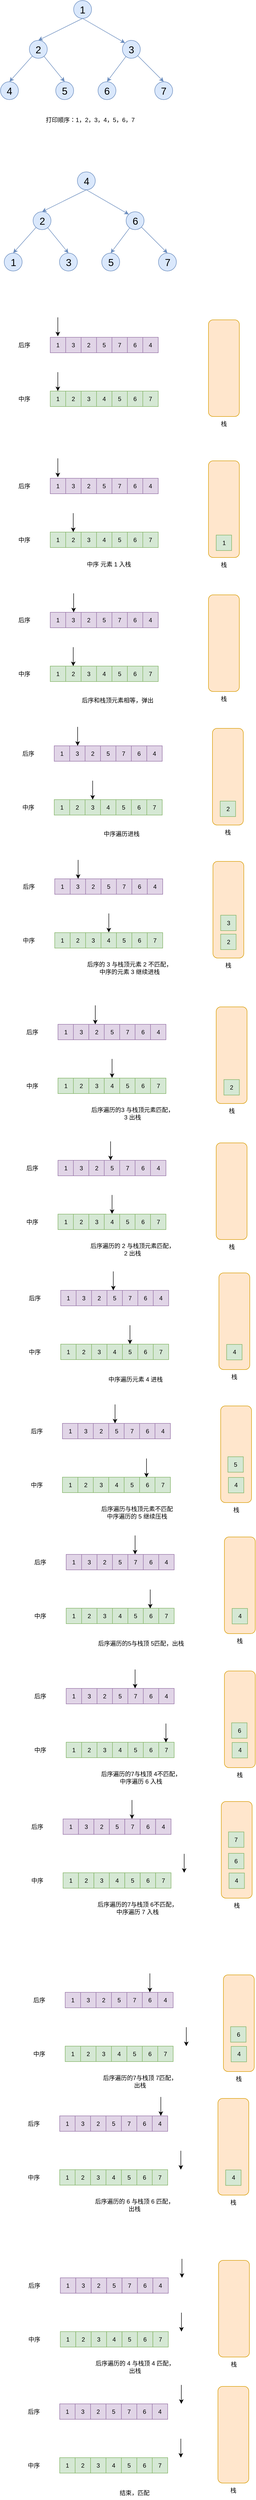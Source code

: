 <mxfile version="15.1.3" type="device"><diagram id="Dh4Au4QYUQ-kvcSa1y8d" name="第 1 页"><mxGraphModel dx="815" dy="517" grid="0" gridSize="10" guides="1" tooltips="1" connect="1" arrows="1" fold="1" page="0" pageScale="1" pageWidth="827" pageHeight="1169" math="0" shadow="0"><root><mxCell id="0"/><mxCell id="1" parent="0"/><mxCell id="PO0lnAt-8J-5I414M0LY-4" style="rounded=0;orthogonalLoop=1;jettySize=auto;html=1;entryX=0.5;entryY=0;entryDx=0;entryDy=0;exitX=0.5;exitY=1;exitDx=0;exitDy=0;fillColor=#dae8fc;strokeColor=#6c8ebf;" edge="1" parent="1" source="PO0lnAt-8J-5I414M0LY-1" target="PO0lnAt-8J-5I414M0LY-2"><mxGeometry relative="1" as="geometry"/></mxCell><mxCell id="PO0lnAt-8J-5I414M0LY-5" style="edgeStyle=none;rounded=0;orthogonalLoop=1;jettySize=auto;html=1;entryX=0;entryY=0;entryDx=0;entryDy=0;exitX=0.5;exitY=1;exitDx=0;exitDy=0;fillColor=#dae8fc;strokeColor=#6c8ebf;" edge="1" parent="1" source="PO0lnAt-8J-5I414M0LY-1" target="PO0lnAt-8J-5I414M0LY-3"><mxGeometry relative="1" as="geometry"/></mxCell><mxCell id="PO0lnAt-8J-5I414M0LY-1" value="&lt;font style=&quot;font-size: 20px&quot;&gt;1&lt;/font&gt;" style="ellipse;whiteSpace=wrap;html=1;aspect=fixed;fillColor=#dae8fc;strokeColor=#6c8ebf;" vertex="1" parent="1"><mxGeometry x="215" y="134" width="36" height="36" as="geometry"/></mxCell><mxCell id="PO0lnAt-8J-5I414M0LY-10" style="edgeStyle=none;rounded=0;orthogonalLoop=1;jettySize=auto;html=1;entryX=0.5;entryY=0;entryDx=0;entryDy=0;fillColor=#dae8fc;strokeColor=#6c8ebf;" edge="1" parent="1" source="PO0lnAt-8J-5I414M0LY-2" target="PO0lnAt-8J-5I414M0LY-6"><mxGeometry relative="1" as="geometry"/></mxCell><mxCell id="PO0lnAt-8J-5I414M0LY-11" style="edgeStyle=none;rounded=0;orthogonalLoop=1;jettySize=auto;html=1;entryX=0.5;entryY=0;entryDx=0;entryDy=0;fillColor=#dae8fc;strokeColor=#6c8ebf;" edge="1" parent="1" source="PO0lnAt-8J-5I414M0LY-2" target="PO0lnAt-8J-5I414M0LY-7"><mxGeometry relative="1" as="geometry"/></mxCell><mxCell id="PO0lnAt-8J-5I414M0LY-2" value="&lt;font style=&quot;font-size: 20px&quot;&gt;2&lt;/font&gt;" style="ellipse;whiteSpace=wrap;html=1;aspect=fixed;fillColor=#dae8fc;strokeColor=#6c8ebf;" vertex="1" parent="1"><mxGeometry x="126" y="214" width="36" height="36" as="geometry"/></mxCell><mxCell id="PO0lnAt-8J-5I414M0LY-12" style="edgeStyle=none;rounded=0;orthogonalLoop=1;jettySize=auto;html=1;entryX=0.5;entryY=0;entryDx=0;entryDy=0;fillColor=#dae8fc;strokeColor=#6c8ebf;" edge="1" parent="1" source="PO0lnAt-8J-5I414M0LY-3" target="PO0lnAt-8J-5I414M0LY-8"><mxGeometry relative="1" as="geometry"/></mxCell><mxCell id="PO0lnAt-8J-5I414M0LY-13" style="edgeStyle=none;rounded=0;orthogonalLoop=1;jettySize=auto;html=1;entryX=0.5;entryY=0;entryDx=0;entryDy=0;fillColor=#dae8fc;strokeColor=#6c8ebf;" edge="1" parent="1" source="PO0lnAt-8J-5I414M0LY-3" target="PO0lnAt-8J-5I414M0LY-9"><mxGeometry relative="1" as="geometry"/></mxCell><mxCell id="PO0lnAt-8J-5I414M0LY-3" value="&lt;font style=&quot;font-size: 20px&quot;&gt;3&lt;/font&gt;" style="ellipse;whiteSpace=wrap;html=1;aspect=fixed;fillColor=#dae8fc;strokeColor=#6c8ebf;" vertex="1" parent="1"><mxGeometry x="313" y="214" width="36" height="36" as="geometry"/></mxCell><mxCell id="PO0lnAt-8J-5I414M0LY-6" value="&lt;font style=&quot;font-size: 20px&quot;&gt;4&lt;/font&gt;" style="ellipse;whiteSpace=wrap;html=1;aspect=fixed;fillColor=#dae8fc;strokeColor=#6c8ebf;" vertex="1" parent="1"><mxGeometry x="68" y="297" width="36" height="36" as="geometry"/></mxCell><mxCell id="PO0lnAt-8J-5I414M0LY-7" value="&lt;font style=&quot;font-size: 20px&quot;&gt;5&lt;/font&gt;" style="ellipse;whiteSpace=wrap;html=1;aspect=fixed;fillColor=#dae8fc;strokeColor=#6c8ebf;" vertex="1" parent="1"><mxGeometry x="179" y="297" width="36" height="36" as="geometry"/></mxCell><mxCell id="PO0lnAt-8J-5I414M0LY-8" value="&lt;font style=&quot;font-size: 20px&quot;&gt;6&lt;/font&gt;" style="ellipse;whiteSpace=wrap;html=1;aspect=fixed;fillColor=#dae8fc;strokeColor=#6c8ebf;" vertex="1" parent="1"><mxGeometry x="264" y="297" width="36" height="36" as="geometry"/></mxCell><mxCell id="PO0lnAt-8J-5I414M0LY-9" value="&lt;font style=&quot;font-size: 20px&quot;&gt;7&lt;/font&gt;" style="ellipse;whiteSpace=wrap;html=1;aspect=fixed;fillColor=#dae8fc;strokeColor=#6c8ebf;" vertex="1" parent="1"><mxGeometry x="378" y="297" width="36" height="36" as="geometry"/></mxCell><mxCell id="PO0lnAt-8J-5I414M0LY-15" value="打印顺序：1，2，3，4，5，6，7" style="text;html=1;strokeColor=none;fillColor=none;align=center;verticalAlign=middle;whiteSpace=wrap;rounded=0;" vertex="1" parent="1"><mxGeometry x="124" y="367" width="249" height="14" as="geometry"/></mxCell><mxCell id="PO0lnAt-8J-5I414M0LY-16" style="rounded=0;orthogonalLoop=1;jettySize=auto;html=1;entryX=0.5;entryY=0;entryDx=0;entryDy=0;exitX=0.5;exitY=1;exitDx=0;exitDy=0;fillColor=#dae8fc;strokeColor=#6c8ebf;" edge="1" parent="1" source="PO0lnAt-8J-5I414M0LY-18" target="PO0lnAt-8J-5I414M0LY-21"><mxGeometry relative="1" as="geometry"/></mxCell><mxCell id="PO0lnAt-8J-5I414M0LY-17" style="edgeStyle=none;rounded=0;orthogonalLoop=1;jettySize=auto;html=1;entryX=0;entryY=0;entryDx=0;entryDy=0;exitX=0.5;exitY=1;exitDx=0;exitDy=0;fillColor=#dae8fc;strokeColor=#6c8ebf;" edge="1" parent="1" source="PO0lnAt-8J-5I414M0LY-18" target="PO0lnAt-8J-5I414M0LY-24"><mxGeometry relative="1" as="geometry"/></mxCell><mxCell id="PO0lnAt-8J-5I414M0LY-18" value="&lt;font style=&quot;font-size: 20px&quot;&gt;4&lt;/font&gt;" style="ellipse;whiteSpace=wrap;html=1;aspect=fixed;fillColor=#dae8fc;strokeColor=#6c8ebf;" vertex="1" parent="1"><mxGeometry x="222.5" y="478" width="36" height="36" as="geometry"/></mxCell><mxCell id="PO0lnAt-8J-5I414M0LY-19" style="edgeStyle=none;rounded=0;orthogonalLoop=1;jettySize=auto;html=1;entryX=0.5;entryY=0;entryDx=0;entryDy=0;fillColor=#dae8fc;strokeColor=#6c8ebf;" edge="1" parent="1" source="PO0lnAt-8J-5I414M0LY-21" target="PO0lnAt-8J-5I414M0LY-25"><mxGeometry relative="1" as="geometry"/></mxCell><mxCell id="PO0lnAt-8J-5I414M0LY-20" style="edgeStyle=none;rounded=0;orthogonalLoop=1;jettySize=auto;html=1;entryX=0.5;entryY=0;entryDx=0;entryDy=0;fillColor=#dae8fc;strokeColor=#6c8ebf;" edge="1" parent="1" source="PO0lnAt-8J-5I414M0LY-21" target="PO0lnAt-8J-5I414M0LY-26"><mxGeometry relative="1" as="geometry"/></mxCell><mxCell id="PO0lnAt-8J-5I414M0LY-21" value="&lt;font style=&quot;font-size: 20px&quot;&gt;2&lt;/font&gt;" style="ellipse;whiteSpace=wrap;html=1;aspect=fixed;fillColor=#dae8fc;strokeColor=#6c8ebf;" vertex="1" parent="1"><mxGeometry x="133.5" y="558" width="36" height="36" as="geometry"/></mxCell><mxCell id="PO0lnAt-8J-5I414M0LY-22" style="edgeStyle=none;rounded=0;orthogonalLoop=1;jettySize=auto;html=1;entryX=0.5;entryY=0;entryDx=0;entryDy=0;fillColor=#dae8fc;strokeColor=#6c8ebf;" edge="1" parent="1" source="PO0lnAt-8J-5I414M0LY-24" target="PO0lnAt-8J-5I414M0LY-27"><mxGeometry relative="1" as="geometry"/></mxCell><mxCell id="PO0lnAt-8J-5I414M0LY-23" style="edgeStyle=none;rounded=0;orthogonalLoop=1;jettySize=auto;html=1;entryX=0.5;entryY=0;entryDx=0;entryDy=0;fillColor=#dae8fc;strokeColor=#6c8ebf;" edge="1" parent="1" source="PO0lnAt-8J-5I414M0LY-24" target="PO0lnAt-8J-5I414M0LY-28"><mxGeometry relative="1" as="geometry"/></mxCell><mxCell id="PO0lnAt-8J-5I414M0LY-24" value="&lt;span style=&quot;font-size: 20px&quot;&gt;6&lt;/span&gt;" style="ellipse;whiteSpace=wrap;html=1;aspect=fixed;fillColor=#dae8fc;strokeColor=#6c8ebf;" vertex="1" parent="1"><mxGeometry x="320.5" y="558" width="36" height="36" as="geometry"/></mxCell><mxCell id="PO0lnAt-8J-5I414M0LY-25" value="&lt;font style=&quot;font-size: 20px&quot;&gt;1&lt;/font&gt;" style="ellipse;whiteSpace=wrap;html=1;aspect=fixed;fillColor=#dae8fc;strokeColor=#6c8ebf;" vertex="1" parent="1"><mxGeometry x="75.5" y="641" width="36" height="36" as="geometry"/></mxCell><mxCell id="PO0lnAt-8J-5I414M0LY-26" value="&lt;span style=&quot;font-size: 20px&quot;&gt;3&lt;/span&gt;" style="ellipse;whiteSpace=wrap;html=1;aspect=fixed;fillColor=#dae8fc;strokeColor=#6c8ebf;" vertex="1" parent="1"><mxGeometry x="186.5" y="641" width="36" height="36" as="geometry"/></mxCell><mxCell id="PO0lnAt-8J-5I414M0LY-27" value="&lt;font style=&quot;font-size: 20px&quot;&gt;5&lt;/font&gt;" style="ellipse;whiteSpace=wrap;html=1;aspect=fixed;fillColor=#dae8fc;strokeColor=#6c8ebf;" vertex="1" parent="1"><mxGeometry x="271.5" y="641" width="36" height="36" as="geometry"/></mxCell><mxCell id="PO0lnAt-8J-5I414M0LY-28" value="&lt;font style=&quot;font-size: 20px&quot;&gt;7&lt;/font&gt;" style="ellipse;whiteSpace=wrap;html=1;aspect=fixed;fillColor=#dae8fc;strokeColor=#6c8ebf;" vertex="1" parent="1"><mxGeometry x="385.5" y="641" width="36" height="36" as="geometry"/></mxCell><mxCell id="PO0lnAt-8J-5I414M0LY-29" value="1" style="whiteSpace=wrap;html=1;aspect=fixed;fillColor=#e1d5e7;strokeColor=#9673a6;" vertex="1" parent="1"><mxGeometry x="168" y="810" width="31" height="31" as="geometry"/></mxCell><mxCell id="PO0lnAt-8J-5I414M0LY-30" value="3" style="whiteSpace=wrap;html=1;aspect=fixed;fillColor=#e1d5e7;strokeColor=#9673a6;" vertex="1" parent="1"><mxGeometry x="199" y="810" width="31" height="31" as="geometry"/></mxCell><mxCell id="PO0lnAt-8J-5I414M0LY-31" value="2" style="whiteSpace=wrap;html=1;aspect=fixed;fillColor=#e1d5e7;strokeColor=#9673a6;" vertex="1" parent="1"><mxGeometry x="230" y="810" width="31" height="31" as="geometry"/></mxCell><mxCell id="PO0lnAt-8J-5I414M0LY-32" value="5" style="whiteSpace=wrap;html=1;aspect=fixed;fillColor=#e1d5e7;strokeColor=#9673a6;" vertex="1" parent="1"><mxGeometry x="261" y="810" width="31" height="31" as="geometry"/></mxCell><mxCell id="PO0lnAt-8J-5I414M0LY-33" value="7" style="whiteSpace=wrap;html=1;aspect=fixed;fillColor=#e1d5e7;strokeColor=#9673a6;" vertex="1" parent="1"><mxGeometry x="292" y="810" width="31" height="31" as="geometry"/></mxCell><mxCell id="PO0lnAt-8J-5I414M0LY-34" value="6" style="whiteSpace=wrap;html=1;aspect=fixed;fillColor=#e1d5e7;strokeColor=#9673a6;" vertex="1" parent="1"><mxGeometry x="323" y="810" width="31" height="31" as="geometry"/></mxCell><mxCell id="PO0lnAt-8J-5I414M0LY-35" value="4" style="whiteSpace=wrap;html=1;aspect=fixed;fillColor=#e1d5e7;strokeColor=#9673a6;" vertex="1" parent="1"><mxGeometry x="354" y="810" width="31" height="31" as="geometry"/></mxCell><mxCell id="PO0lnAt-8J-5I414M0LY-36" value="后序" style="text;html=1;strokeColor=none;fillColor=none;align=center;verticalAlign=middle;whiteSpace=wrap;rounded=0;" vertex="1" parent="1"><mxGeometry x="96" y="816" width="40" height="20" as="geometry"/></mxCell><mxCell id="PO0lnAt-8J-5I414M0LY-37" value="1" style="whiteSpace=wrap;html=1;aspect=fixed;fillColor=#d5e8d4;strokeColor=#82b366;" vertex="1" parent="1"><mxGeometry x="168" y="918" width="31" height="31" as="geometry"/></mxCell><mxCell id="PO0lnAt-8J-5I414M0LY-38" value="2" style="whiteSpace=wrap;html=1;aspect=fixed;fillColor=#d5e8d4;strokeColor=#82b366;" vertex="1" parent="1"><mxGeometry x="199" y="918" width="31" height="31" as="geometry"/></mxCell><mxCell id="PO0lnAt-8J-5I414M0LY-39" value="3" style="whiteSpace=wrap;html=1;aspect=fixed;fillColor=#d5e8d4;strokeColor=#82b366;" vertex="1" parent="1"><mxGeometry x="230" y="918" width="31" height="31" as="geometry"/></mxCell><mxCell id="PO0lnAt-8J-5I414M0LY-40" value="4" style="whiteSpace=wrap;html=1;aspect=fixed;fillColor=#d5e8d4;strokeColor=#82b366;" vertex="1" parent="1"><mxGeometry x="261" y="918" width="31" height="31" as="geometry"/></mxCell><mxCell id="PO0lnAt-8J-5I414M0LY-41" value="5" style="whiteSpace=wrap;html=1;aspect=fixed;fillColor=#d5e8d4;strokeColor=#82b366;" vertex="1" parent="1"><mxGeometry x="292" y="918" width="31" height="31" as="geometry"/></mxCell><mxCell id="PO0lnAt-8J-5I414M0LY-42" value="6" style="whiteSpace=wrap;html=1;aspect=fixed;fillColor=#d5e8d4;strokeColor=#82b366;" vertex="1" parent="1"><mxGeometry x="323" y="918" width="31" height="31" as="geometry"/></mxCell><mxCell id="PO0lnAt-8J-5I414M0LY-43" value="7" style="whiteSpace=wrap;html=1;aspect=fixed;fillColor=#d5e8d4;strokeColor=#82b366;" vertex="1" parent="1"><mxGeometry x="354" y="918" width="31" height="31" as="geometry"/></mxCell><mxCell id="PO0lnAt-8J-5I414M0LY-44" value="中序" style="text;html=1;strokeColor=none;fillColor=none;align=center;verticalAlign=middle;whiteSpace=wrap;rounded=0;" vertex="1" parent="1"><mxGeometry x="96" y="924" width="40" height="20" as="geometry"/></mxCell><mxCell id="PO0lnAt-8J-5I414M0LY-45" value="" style="rounded=1;whiteSpace=wrap;html=1;fillColor=#ffe6cc;strokeColor=#d79b00;" vertex="1" parent="1"><mxGeometry x="486" y="775" width="62" height="194" as="geometry"/></mxCell><mxCell id="PO0lnAt-8J-5I414M0LY-46" value="栈" style="text;html=1;strokeColor=none;fillColor=none;align=center;verticalAlign=middle;whiteSpace=wrap;rounded=0;" vertex="1" parent="1"><mxGeometry x="497" y="974" width="40" height="20" as="geometry"/></mxCell><mxCell id="PO0lnAt-8J-5I414M0LY-47" value="" style="endArrow=classic;html=1;" edge="1" parent="1"><mxGeometry width="50" height="50" relative="1" as="geometry"><mxPoint x="183.21" y="880" as="sourcePoint"/><mxPoint x="183.21" y="918" as="targetPoint"/></mxGeometry></mxCell><mxCell id="PO0lnAt-8J-5I414M0LY-48" value="" style="endArrow=classic;html=1;" edge="1" parent="1"><mxGeometry width="50" height="50" relative="1" as="geometry"><mxPoint x="183.21" y="770" as="sourcePoint"/><mxPoint x="183.21" y="808" as="targetPoint"/></mxGeometry></mxCell><mxCell id="PO0lnAt-8J-5I414M0LY-49" value="1" style="whiteSpace=wrap;html=1;aspect=fixed;fillColor=#e1d5e7;strokeColor=#9673a6;" vertex="1" parent="1"><mxGeometry x="168" y="1093" width="31" height="31" as="geometry"/></mxCell><mxCell id="PO0lnAt-8J-5I414M0LY-50" value="3" style="whiteSpace=wrap;html=1;aspect=fixed;fillColor=#e1d5e7;strokeColor=#9673a6;" vertex="1" parent="1"><mxGeometry x="199" y="1093" width="31" height="31" as="geometry"/></mxCell><mxCell id="PO0lnAt-8J-5I414M0LY-51" value="2" style="whiteSpace=wrap;html=1;aspect=fixed;fillColor=#e1d5e7;strokeColor=#9673a6;" vertex="1" parent="1"><mxGeometry x="230" y="1093" width="31" height="31" as="geometry"/></mxCell><mxCell id="PO0lnAt-8J-5I414M0LY-52" value="5" style="whiteSpace=wrap;html=1;aspect=fixed;fillColor=#e1d5e7;strokeColor=#9673a6;" vertex="1" parent="1"><mxGeometry x="261" y="1093" width="31" height="31" as="geometry"/></mxCell><mxCell id="PO0lnAt-8J-5I414M0LY-53" value="7" style="whiteSpace=wrap;html=1;aspect=fixed;fillColor=#e1d5e7;strokeColor=#9673a6;" vertex="1" parent="1"><mxGeometry x="292" y="1093" width="31" height="31" as="geometry"/></mxCell><mxCell id="PO0lnAt-8J-5I414M0LY-54" value="6" style="whiteSpace=wrap;html=1;aspect=fixed;fillColor=#e1d5e7;strokeColor=#9673a6;" vertex="1" parent="1"><mxGeometry x="323" y="1093" width="31" height="31" as="geometry"/></mxCell><mxCell id="PO0lnAt-8J-5I414M0LY-55" value="4" style="whiteSpace=wrap;html=1;aspect=fixed;fillColor=#e1d5e7;strokeColor=#9673a6;" vertex="1" parent="1"><mxGeometry x="354" y="1093" width="31" height="31" as="geometry"/></mxCell><mxCell id="PO0lnAt-8J-5I414M0LY-56" value="后序" style="text;html=1;strokeColor=none;fillColor=none;align=center;verticalAlign=middle;whiteSpace=wrap;rounded=0;" vertex="1" parent="1"><mxGeometry x="96" y="1099" width="40" height="20" as="geometry"/></mxCell><mxCell id="PO0lnAt-8J-5I414M0LY-57" value="1" style="whiteSpace=wrap;html=1;aspect=fixed;fillColor=#d5e8d4;strokeColor=#82b366;" vertex="1" parent="1"><mxGeometry x="168" y="1201" width="31" height="31" as="geometry"/></mxCell><mxCell id="PO0lnAt-8J-5I414M0LY-58" value="2" style="whiteSpace=wrap;html=1;aspect=fixed;fillColor=#d5e8d4;strokeColor=#82b366;" vertex="1" parent="1"><mxGeometry x="199" y="1201" width="31" height="31" as="geometry"/></mxCell><mxCell id="PO0lnAt-8J-5I414M0LY-59" value="3" style="whiteSpace=wrap;html=1;aspect=fixed;fillColor=#d5e8d4;strokeColor=#82b366;" vertex="1" parent="1"><mxGeometry x="230" y="1201" width="31" height="31" as="geometry"/></mxCell><mxCell id="PO0lnAt-8J-5I414M0LY-60" value="4" style="whiteSpace=wrap;html=1;aspect=fixed;fillColor=#d5e8d4;strokeColor=#82b366;" vertex="1" parent="1"><mxGeometry x="261" y="1201" width="31" height="31" as="geometry"/></mxCell><mxCell id="PO0lnAt-8J-5I414M0LY-61" value="5" style="whiteSpace=wrap;html=1;aspect=fixed;fillColor=#d5e8d4;strokeColor=#82b366;" vertex="1" parent="1"><mxGeometry x="292" y="1201" width="31" height="31" as="geometry"/></mxCell><mxCell id="PO0lnAt-8J-5I414M0LY-62" value="6" style="whiteSpace=wrap;html=1;aspect=fixed;fillColor=#d5e8d4;strokeColor=#82b366;" vertex="1" parent="1"><mxGeometry x="323" y="1201" width="31" height="31" as="geometry"/></mxCell><mxCell id="PO0lnAt-8J-5I414M0LY-63" value="7" style="whiteSpace=wrap;html=1;aspect=fixed;fillColor=#d5e8d4;strokeColor=#82b366;" vertex="1" parent="1"><mxGeometry x="354" y="1201" width="31" height="31" as="geometry"/></mxCell><mxCell id="PO0lnAt-8J-5I414M0LY-64" value="中序" style="text;html=1;strokeColor=none;fillColor=none;align=center;verticalAlign=middle;whiteSpace=wrap;rounded=0;" vertex="1" parent="1"><mxGeometry x="96" y="1207" width="40" height="20" as="geometry"/></mxCell><mxCell id="PO0lnAt-8J-5I414M0LY-65" value="" style="rounded=1;whiteSpace=wrap;html=1;fillColor=#ffe6cc;strokeColor=#d79b00;" vertex="1" parent="1"><mxGeometry x="486" y="1058" width="62" height="194" as="geometry"/></mxCell><mxCell id="PO0lnAt-8J-5I414M0LY-66" value="栈" style="text;html=1;strokeColor=none;fillColor=none;align=center;verticalAlign=middle;whiteSpace=wrap;rounded=0;" vertex="1" parent="1"><mxGeometry x="497" y="1257" width="40" height="20" as="geometry"/></mxCell><mxCell id="PO0lnAt-8J-5I414M0LY-67" value="" style="endArrow=classic;html=1;" edge="1" parent="1"><mxGeometry width="50" height="50" relative="1" as="geometry"><mxPoint x="214.21" y="1163" as="sourcePoint"/><mxPoint x="214.21" y="1201" as="targetPoint"/></mxGeometry></mxCell><mxCell id="PO0lnAt-8J-5I414M0LY-68" value="" style="endArrow=classic;html=1;" edge="1" parent="1"><mxGeometry width="50" height="50" relative="1" as="geometry"><mxPoint x="183.21" y="1053" as="sourcePoint"/><mxPoint x="183.21" y="1091" as="targetPoint"/></mxGeometry></mxCell><mxCell id="PO0lnAt-8J-5I414M0LY-69" value="中序 元素 1 入栈" style="text;html=1;strokeColor=none;fillColor=none;align=center;verticalAlign=middle;whiteSpace=wrap;rounded=0;" vertex="1" parent="1"><mxGeometry x="240" y="1257" width="92" height="18" as="geometry"/></mxCell><mxCell id="PO0lnAt-8J-5I414M0LY-70" value="1" style="whiteSpace=wrap;html=1;aspect=fixed;fillColor=#d5e8d4;strokeColor=#82b366;" vertex="1" parent="1"><mxGeometry x="501.5" y="1207" width="31" height="31" as="geometry"/></mxCell><mxCell id="PO0lnAt-8J-5I414M0LY-71" value="1" style="whiteSpace=wrap;html=1;aspect=fixed;fillColor=#e1d5e7;strokeColor=#9673a6;" vertex="1" parent="1"><mxGeometry x="168" y="1362" width="31" height="31" as="geometry"/></mxCell><mxCell id="PO0lnAt-8J-5I414M0LY-72" value="3" style="whiteSpace=wrap;html=1;aspect=fixed;fillColor=#e1d5e7;strokeColor=#9673a6;" vertex="1" parent="1"><mxGeometry x="199" y="1362" width="31" height="31" as="geometry"/></mxCell><mxCell id="PO0lnAt-8J-5I414M0LY-73" value="2" style="whiteSpace=wrap;html=1;aspect=fixed;fillColor=#e1d5e7;strokeColor=#9673a6;" vertex="1" parent="1"><mxGeometry x="230" y="1362" width="31" height="31" as="geometry"/></mxCell><mxCell id="PO0lnAt-8J-5I414M0LY-74" value="5" style="whiteSpace=wrap;html=1;aspect=fixed;fillColor=#e1d5e7;strokeColor=#9673a6;" vertex="1" parent="1"><mxGeometry x="261" y="1362" width="31" height="31" as="geometry"/></mxCell><mxCell id="PO0lnAt-8J-5I414M0LY-75" value="7" style="whiteSpace=wrap;html=1;aspect=fixed;fillColor=#e1d5e7;strokeColor=#9673a6;" vertex="1" parent="1"><mxGeometry x="292" y="1362" width="31" height="31" as="geometry"/></mxCell><mxCell id="PO0lnAt-8J-5I414M0LY-76" value="6" style="whiteSpace=wrap;html=1;aspect=fixed;fillColor=#e1d5e7;strokeColor=#9673a6;" vertex="1" parent="1"><mxGeometry x="323" y="1362" width="31" height="31" as="geometry"/></mxCell><mxCell id="PO0lnAt-8J-5I414M0LY-77" value="4" style="whiteSpace=wrap;html=1;aspect=fixed;fillColor=#e1d5e7;strokeColor=#9673a6;" vertex="1" parent="1"><mxGeometry x="354" y="1362" width="31" height="31" as="geometry"/></mxCell><mxCell id="PO0lnAt-8J-5I414M0LY-78" value="后序" style="text;html=1;strokeColor=none;fillColor=none;align=center;verticalAlign=middle;whiteSpace=wrap;rounded=0;" vertex="1" parent="1"><mxGeometry x="96" y="1368" width="40" height="20" as="geometry"/></mxCell><mxCell id="PO0lnAt-8J-5I414M0LY-79" value="1" style="whiteSpace=wrap;html=1;aspect=fixed;fillColor=#d5e8d4;strokeColor=#82b366;" vertex="1" parent="1"><mxGeometry x="168" y="1470" width="31" height="31" as="geometry"/></mxCell><mxCell id="PO0lnAt-8J-5I414M0LY-80" value="2" style="whiteSpace=wrap;html=1;aspect=fixed;fillColor=#d5e8d4;strokeColor=#82b366;" vertex="1" parent="1"><mxGeometry x="199" y="1470" width="31" height="31" as="geometry"/></mxCell><mxCell id="PO0lnAt-8J-5I414M0LY-81" value="3" style="whiteSpace=wrap;html=1;aspect=fixed;fillColor=#d5e8d4;strokeColor=#82b366;" vertex="1" parent="1"><mxGeometry x="230" y="1470" width="31" height="31" as="geometry"/></mxCell><mxCell id="PO0lnAt-8J-5I414M0LY-82" value="4" style="whiteSpace=wrap;html=1;aspect=fixed;fillColor=#d5e8d4;strokeColor=#82b366;" vertex="1" parent="1"><mxGeometry x="261" y="1470" width="31" height="31" as="geometry"/></mxCell><mxCell id="PO0lnAt-8J-5I414M0LY-83" value="5" style="whiteSpace=wrap;html=1;aspect=fixed;fillColor=#d5e8d4;strokeColor=#82b366;" vertex="1" parent="1"><mxGeometry x="292" y="1470" width="31" height="31" as="geometry"/></mxCell><mxCell id="PO0lnAt-8J-5I414M0LY-84" value="6" style="whiteSpace=wrap;html=1;aspect=fixed;fillColor=#d5e8d4;strokeColor=#82b366;" vertex="1" parent="1"><mxGeometry x="323" y="1470" width="31" height="31" as="geometry"/></mxCell><mxCell id="PO0lnAt-8J-5I414M0LY-85" value="7" style="whiteSpace=wrap;html=1;aspect=fixed;fillColor=#d5e8d4;strokeColor=#82b366;" vertex="1" parent="1"><mxGeometry x="354" y="1470" width="31" height="31" as="geometry"/></mxCell><mxCell id="PO0lnAt-8J-5I414M0LY-86" value="中序" style="text;html=1;strokeColor=none;fillColor=none;align=center;verticalAlign=middle;whiteSpace=wrap;rounded=0;" vertex="1" parent="1"><mxGeometry x="96" y="1476" width="40" height="20" as="geometry"/></mxCell><mxCell id="PO0lnAt-8J-5I414M0LY-87" value="" style="rounded=1;whiteSpace=wrap;html=1;fillColor=#ffe6cc;strokeColor=#d79b00;" vertex="1" parent="1"><mxGeometry x="486" y="1327" width="62" height="194" as="geometry"/></mxCell><mxCell id="PO0lnAt-8J-5I414M0LY-88" value="栈" style="text;html=1;strokeColor=none;fillColor=none;align=center;verticalAlign=middle;whiteSpace=wrap;rounded=0;" vertex="1" parent="1"><mxGeometry x="497" y="1526" width="40" height="20" as="geometry"/></mxCell><mxCell id="PO0lnAt-8J-5I414M0LY-89" value="" style="endArrow=classic;html=1;" edge="1" parent="1"><mxGeometry width="50" height="50" relative="1" as="geometry"><mxPoint x="214.21" y="1432" as="sourcePoint"/><mxPoint x="214.21" y="1470" as="targetPoint"/></mxGeometry></mxCell><mxCell id="PO0lnAt-8J-5I414M0LY-90" value="" style="endArrow=classic;html=1;" edge="1" parent="1"><mxGeometry width="50" height="50" relative="1" as="geometry"><mxPoint x="215.0" y="1324" as="sourcePoint"/><mxPoint x="215.0" y="1362" as="targetPoint"/></mxGeometry></mxCell><mxCell id="PO0lnAt-8J-5I414M0LY-91" value="后序和栈顶元素相等，弹出" style="text;html=1;strokeColor=none;fillColor=none;align=center;verticalAlign=middle;whiteSpace=wrap;rounded=0;" vertex="1" parent="1"><mxGeometry x="222.5" y="1528" width="161" height="21" as="geometry"/></mxCell><mxCell id="PO0lnAt-8J-5I414M0LY-93" value="1" style="whiteSpace=wrap;html=1;aspect=fixed;fillColor=#e1d5e7;strokeColor=#9673a6;" vertex="1" parent="1"><mxGeometry x="176" y="1630" width="31" height="31" as="geometry"/></mxCell><mxCell id="PO0lnAt-8J-5I414M0LY-94" value="3" style="whiteSpace=wrap;html=1;aspect=fixed;fillColor=#e1d5e7;strokeColor=#9673a6;" vertex="1" parent="1"><mxGeometry x="207" y="1630" width="31" height="31" as="geometry"/></mxCell><mxCell id="PO0lnAt-8J-5I414M0LY-95" value="2" style="whiteSpace=wrap;html=1;aspect=fixed;fillColor=#e1d5e7;strokeColor=#9673a6;" vertex="1" parent="1"><mxGeometry x="238" y="1630" width="31" height="31" as="geometry"/></mxCell><mxCell id="PO0lnAt-8J-5I414M0LY-96" value="5" style="whiteSpace=wrap;html=1;aspect=fixed;fillColor=#e1d5e7;strokeColor=#9673a6;" vertex="1" parent="1"><mxGeometry x="269" y="1630" width="31" height="31" as="geometry"/></mxCell><mxCell id="PO0lnAt-8J-5I414M0LY-97" value="7" style="whiteSpace=wrap;html=1;aspect=fixed;fillColor=#e1d5e7;strokeColor=#9673a6;" vertex="1" parent="1"><mxGeometry x="300" y="1630" width="31" height="31" as="geometry"/></mxCell><mxCell id="PO0lnAt-8J-5I414M0LY-98" value="6" style="whiteSpace=wrap;html=1;aspect=fixed;fillColor=#e1d5e7;strokeColor=#9673a6;" vertex="1" parent="1"><mxGeometry x="331" y="1630" width="31" height="31" as="geometry"/></mxCell><mxCell id="PO0lnAt-8J-5I414M0LY-99" value="4" style="whiteSpace=wrap;html=1;aspect=fixed;fillColor=#e1d5e7;strokeColor=#9673a6;" vertex="1" parent="1"><mxGeometry x="362" y="1630" width="31" height="31" as="geometry"/></mxCell><mxCell id="PO0lnAt-8J-5I414M0LY-100" value="后序" style="text;html=1;strokeColor=none;fillColor=none;align=center;verticalAlign=middle;whiteSpace=wrap;rounded=0;" vertex="1" parent="1"><mxGeometry x="104" y="1636" width="40" height="20" as="geometry"/></mxCell><mxCell id="PO0lnAt-8J-5I414M0LY-101" value="1" style="whiteSpace=wrap;html=1;aspect=fixed;fillColor=#d5e8d4;strokeColor=#82b366;" vertex="1" parent="1"><mxGeometry x="176" y="1738" width="31" height="31" as="geometry"/></mxCell><mxCell id="PO0lnAt-8J-5I414M0LY-102" value="2" style="whiteSpace=wrap;html=1;aspect=fixed;fillColor=#d5e8d4;strokeColor=#82b366;" vertex="1" parent="1"><mxGeometry x="207" y="1738" width="31" height="31" as="geometry"/></mxCell><mxCell id="PO0lnAt-8J-5I414M0LY-103" value="3" style="whiteSpace=wrap;html=1;aspect=fixed;fillColor=#d5e8d4;strokeColor=#82b366;" vertex="1" parent="1"><mxGeometry x="238" y="1738" width="31" height="31" as="geometry"/></mxCell><mxCell id="PO0lnAt-8J-5I414M0LY-104" value="4" style="whiteSpace=wrap;html=1;aspect=fixed;fillColor=#d5e8d4;strokeColor=#82b366;" vertex="1" parent="1"><mxGeometry x="269" y="1738" width="31" height="31" as="geometry"/></mxCell><mxCell id="PO0lnAt-8J-5I414M0LY-105" value="5" style="whiteSpace=wrap;html=1;aspect=fixed;fillColor=#d5e8d4;strokeColor=#82b366;" vertex="1" parent="1"><mxGeometry x="300" y="1738" width="31" height="31" as="geometry"/></mxCell><mxCell id="PO0lnAt-8J-5I414M0LY-106" value="6" style="whiteSpace=wrap;html=1;aspect=fixed;fillColor=#d5e8d4;strokeColor=#82b366;" vertex="1" parent="1"><mxGeometry x="331" y="1738" width="31" height="31" as="geometry"/></mxCell><mxCell id="PO0lnAt-8J-5I414M0LY-107" value="7" style="whiteSpace=wrap;html=1;aspect=fixed;fillColor=#d5e8d4;strokeColor=#82b366;" vertex="1" parent="1"><mxGeometry x="362" y="1738" width="31" height="31" as="geometry"/></mxCell><mxCell id="PO0lnAt-8J-5I414M0LY-108" value="中序" style="text;html=1;strokeColor=none;fillColor=none;align=center;verticalAlign=middle;whiteSpace=wrap;rounded=0;" vertex="1" parent="1"><mxGeometry x="104" y="1744" width="40" height="20" as="geometry"/></mxCell><mxCell id="PO0lnAt-8J-5I414M0LY-109" value="" style="rounded=1;whiteSpace=wrap;html=1;fillColor=#ffe6cc;strokeColor=#d79b00;" vertex="1" parent="1"><mxGeometry x="494" y="1595" width="62" height="194" as="geometry"/></mxCell><mxCell id="PO0lnAt-8J-5I414M0LY-110" value="栈" style="text;html=1;strokeColor=none;fillColor=none;align=center;verticalAlign=middle;whiteSpace=wrap;rounded=0;" vertex="1" parent="1"><mxGeometry x="505" y="1794" width="40" height="20" as="geometry"/></mxCell><mxCell id="PO0lnAt-8J-5I414M0LY-111" value="" style="endArrow=classic;html=1;" edge="1" parent="1"><mxGeometry width="50" height="50" relative="1" as="geometry"><mxPoint x="253.21" y="1700" as="sourcePoint"/><mxPoint x="253.21" y="1738" as="targetPoint"/></mxGeometry></mxCell><mxCell id="PO0lnAt-8J-5I414M0LY-112" value="" style="endArrow=classic;html=1;" edge="1" parent="1"><mxGeometry width="50" height="50" relative="1" as="geometry"><mxPoint x="223" y="1592" as="sourcePoint"/><mxPoint x="223" y="1630" as="targetPoint"/></mxGeometry></mxCell><mxCell id="PO0lnAt-8J-5I414M0LY-113" value="中序遍历进栈" style="text;html=1;strokeColor=none;fillColor=none;align=center;verticalAlign=middle;whiteSpace=wrap;rounded=0;" vertex="1" parent="1"><mxGeometry x="230.5" y="1796" width="161" height="21" as="geometry"/></mxCell><mxCell id="PO0lnAt-8J-5I414M0LY-114" value="2" style="whiteSpace=wrap;html=1;aspect=fixed;fillColor=#d5e8d4;strokeColor=#82b366;" vertex="1" parent="1"><mxGeometry x="509.5" y="1741" width="31" height="31" as="geometry"/></mxCell><mxCell id="PO0lnAt-8J-5I414M0LY-115" value="1" style="whiteSpace=wrap;html=1;aspect=fixed;fillColor=#e1d5e7;strokeColor=#9673a6;" vertex="1" parent="1"><mxGeometry x="177" y="1897" width="31" height="31" as="geometry"/></mxCell><mxCell id="PO0lnAt-8J-5I414M0LY-116" value="3" style="whiteSpace=wrap;html=1;aspect=fixed;fillColor=#e1d5e7;strokeColor=#9673a6;" vertex="1" parent="1"><mxGeometry x="208" y="1897" width="31" height="31" as="geometry"/></mxCell><mxCell id="PO0lnAt-8J-5I414M0LY-117" value="2" style="whiteSpace=wrap;html=1;aspect=fixed;fillColor=#e1d5e7;strokeColor=#9673a6;" vertex="1" parent="1"><mxGeometry x="239" y="1897" width="31" height="31" as="geometry"/></mxCell><mxCell id="PO0lnAt-8J-5I414M0LY-118" value="5" style="whiteSpace=wrap;html=1;aspect=fixed;fillColor=#e1d5e7;strokeColor=#9673a6;" vertex="1" parent="1"><mxGeometry x="270" y="1897" width="31" height="31" as="geometry"/></mxCell><mxCell id="PO0lnAt-8J-5I414M0LY-119" value="7" style="whiteSpace=wrap;html=1;aspect=fixed;fillColor=#e1d5e7;strokeColor=#9673a6;" vertex="1" parent="1"><mxGeometry x="301" y="1897" width="31" height="31" as="geometry"/></mxCell><mxCell id="PO0lnAt-8J-5I414M0LY-120" value="6" style="whiteSpace=wrap;html=1;aspect=fixed;fillColor=#e1d5e7;strokeColor=#9673a6;" vertex="1" parent="1"><mxGeometry x="332" y="1897" width="31" height="31" as="geometry"/></mxCell><mxCell id="PO0lnAt-8J-5I414M0LY-121" value="4" style="whiteSpace=wrap;html=1;aspect=fixed;fillColor=#e1d5e7;strokeColor=#9673a6;" vertex="1" parent="1"><mxGeometry x="363" y="1897" width="31" height="31" as="geometry"/></mxCell><mxCell id="PO0lnAt-8J-5I414M0LY-122" value="后序" style="text;html=1;strokeColor=none;fillColor=none;align=center;verticalAlign=middle;whiteSpace=wrap;rounded=0;" vertex="1" parent="1"><mxGeometry x="105" y="1903" width="40" height="20" as="geometry"/></mxCell><mxCell id="PO0lnAt-8J-5I414M0LY-123" value="1" style="whiteSpace=wrap;html=1;aspect=fixed;fillColor=#d5e8d4;strokeColor=#82b366;" vertex="1" parent="1"><mxGeometry x="177" y="2005" width="31" height="31" as="geometry"/></mxCell><mxCell id="PO0lnAt-8J-5I414M0LY-124" value="2" style="whiteSpace=wrap;html=1;aspect=fixed;fillColor=#d5e8d4;strokeColor=#82b366;" vertex="1" parent="1"><mxGeometry x="208" y="2005" width="31" height="31" as="geometry"/></mxCell><mxCell id="PO0lnAt-8J-5I414M0LY-125" value="3" style="whiteSpace=wrap;html=1;aspect=fixed;fillColor=#d5e8d4;strokeColor=#82b366;" vertex="1" parent="1"><mxGeometry x="239" y="2005" width="31" height="31" as="geometry"/></mxCell><mxCell id="PO0lnAt-8J-5I414M0LY-126" value="4" style="whiteSpace=wrap;html=1;aspect=fixed;fillColor=#d5e8d4;strokeColor=#82b366;" vertex="1" parent="1"><mxGeometry x="270" y="2005" width="31" height="31" as="geometry"/></mxCell><mxCell id="PO0lnAt-8J-5I414M0LY-127" value="5" style="whiteSpace=wrap;html=1;aspect=fixed;fillColor=#d5e8d4;strokeColor=#82b366;" vertex="1" parent="1"><mxGeometry x="301" y="2005" width="31" height="31" as="geometry"/></mxCell><mxCell id="PO0lnAt-8J-5I414M0LY-128" value="6" style="whiteSpace=wrap;html=1;aspect=fixed;fillColor=#d5e8d4;strokeColor=#82b366;" vertex="1" parent="1"><mxGeometry x="332" y="2005" width="31" height="31" as="geometry"/></mxCell><mxCell id="PO0lnAt-8J-5I414M0LY-129" value="7" style="whiteSpace=wrap;html=1;aspect=fixed;fillColor=#d5e8d4;strokeColor=#82b366;" vertex="1" parent="1"><mxGeometry x="363" y="2005" width="31" height="31" as="geometry"/></mxCell><mxCell id="PO0lnAt-8J-5I414M0LY-130" value="中序" style="text;html=1;strokeColor=none;fillColor=none;align=center;verticalAlign=middle;whiteSpace=wrap;rounded=0;" vertex="1" parent="1"><mxGeometry x="105" y="2011" width="40" height="20" as="geometry"/></mxCell><mxCell id="PO0lnAt-8J-5I414M0LY-131" value="" style="rounded=1;whiteSpace=wrap;html=1;fillColor=#ffe6cc;strokeColor=#d79b00;" vertex="1" parent="1"><mxGeometry x="495" y="1862" width="62" height="194" as="geometry"/></mxCell><mxCell id="PO0lnAt-8J-5I414M0LY-132" value="栈" style="text;html=1;strokeColor=none;fillColor=none;align=center;verticalAlign=middle;whiteSpace=wrap;rounded=0;" vertex="1" parent="1"><mxGeometry x="506" y="2061" width="40" height="20" as="geometry"/></mxCell><mxCell id="PO0lnAt-8J-5I414M0LY-133" value="" style="endArrow=classic;html=1;" edge="1" parent="1"><mxGeometry width="50" height="50" relative="1" as="geometry"><mxPoint x="285.71" y="1966.5" as="sourcePoint"/><mxPoint x="285.71" y="2004.5" as="targetPoint"/></mxGeometry></mxCell><mxCell id="PO0lnAt-8J-5I414M0LY-134" value="" style="endArrow=classic;html=1;" edge="1" parent="1"><mxGeometry width="50" height="50" relative="1" as="geometry"><mxPoint x="224" y="1859" as="sourcePoint"/><mxPoint x="224" y="1897" as="targetPoint"/></mxGeometry></mxCell><mxCell id="PO0lnAt-8J-5I414M0LY-135" value="后序的 3 与栈顶元素 2 不匹配，&lt;br&gt;中序的元素 3 继续进栈" style="text;html=1;strokeColor=none;fillColor=none;align=center;verticalAlign=middle;whiteSpace=wrap;rounded=0;" vertex="1" parent="1"><mxGeometry x="231.5" y="2063" width="190.5" height="26" as="geometry"/></mxCell><mxCell id="PO0lnAt-8J-5I414M0LY-136" value="2" style="whiteSpace=wrap;html=1;aspect=fixed;fillColor=#d5e8d4;strokeColor=#82b366;" vertex="1" parent="1"><mxGeometry x="510.5" y="2008" width="31" height="31" as="geometry"/></mxCell><mxCell id="PO0lnAt-8J-5I414M0LY-137" value="3" style="whiteSpace=wrap;html=1;aspect=fixed;fillColor=#d5e8d4;strokeColor=#82b366;" vertex="1" parent="1"><mxGeometry x="510.5" y="1970" width="31" height="31" as="geometry"/></mxCell><mxCell id="PO0lnAt-8J-5I414M0LY-138" value="1" style="whiteSpace=wrap;html=1;aspect=fixed;fillColor=#e1d5e7;strokeColor=#9673a6;" vertex="1" parent="1"><mxGeometry x="183.5" y="2189" width="31" height="31" as="geometry"/></mxCell><mxCell id="PO0lnAt-8J-5I414M0LY-139" value="3" style="whiteSpace=wrap;html=1;aspect=fixed;fillColor=#e1d5e7;strokeColor=#9673a6;" vertex="1" parent="1"><mxGeometry x="214.5" y="2189" width="31" height="31" as="geometry"/></mxCell><mxCell id="PO0lnAt-8J-5I414M0LY-140" value="2" style="whiteSpace=wrap;html=1;aspect=fixed;fillColor=#e1d5e7;strokeColor=#9673a6;" vertex="1" parent="1"><mxGeometry x="245.5" y="2189" width="31" height="31" as="geometry"/></mxCell><mxCell id="PO0lnAt-8J-5I414M0LY-141" value="5" style="whiteSpace=wrap;html=1;aspect=fixed;fillColor=#e1d5e7;strokeColor=#9673a6;" vertex="1" parent="1"><mxGeometry x="276.5" y="2189" width="31" height="31" as="geometry"/></mxCell><mxCell id="PO0lnAt-8J-5I414M0LY-142" value="7" style="whiteSpace=wrap;html=1;aspect=fixed;fillColor=#e1d5e7;strokeColor=#9673a6;" vertex="1" parent="1"><mxGeometry x="307.5" y="2189" width="31" height="31" as="geometry"/></mxCell><mxCell id="PO0lnAt-8J-5I414M0LY-143" value="6" style="whiteSpace=wrap;html=1;aspect=fixed;fillColor=#e1d5e7;strokeColor=#9673a6;" vertex="1" parent="1"><mxGeometry x="338.5" y="2189" width="31" height="31" as="geometry"/></mxCell><mxCell id="PO0lnAt-8J-5I414M0LY-144" value="4" style="whiteSpace=wrap;html=1;aspect=fixed;fillColor=#e1d5e7;strokeColor=#9673a6;" vertex="1" parent="1"><mxGeometry x="369.5" y="2189" width="31" height="31" as="geometry"/></mxCell><mxCell id="PO0lnAt-8J-5I414M0LY-145" value="后序" style="text;html=1;strokeColor=none;fillColor=none;align=center;verticalAlign=middle;whiteSpace=wrap;rounded=0;" vertex="1" parent="1"><mxGeometry x="111.5" y="2195" width="40" height="20" as="geometry"/></mxCell><mxCell id="PO0lnAt-8J-5I414M0LY-146" value="1" style="whiteSpace=wrap;html=1;aspect=fixed;fillColor=#d5e8d4;strokeColor=#82b366;" vertex="1" parent="1"><mxGeometry x="183.5" y="2297" width="31" height="31" as="geometry"/></mxCell><mxCell id="PO0lnAt-8J-5I414M0LY-147" value="2" style="whiteSpace=wrap;html=1;aspect=fixed;fillColor=#d5e8d4;strokeColor=#82b366;" vertex="1" parent="1"><mxGeometry x="214.5" y="2297" width="31" height="31" as="geometry"/></mxCell><mxCell id="PO0lnAt-8J-5I414M0LY-148" value="3" style="whiteSpace=wrap;html=1;aspect=fixed;fillColor=#d5e8d4;strokeColor=#82b366;" vertex="1" parent="1"><mxGeometry x="245.5" y="2297" width="31" height="31" as="geometry"/></mxCell><mxCell id="PO0lnAt-8J-5I414M0LY-149" value="4" style="whiteSpace=wrap;html=1;aspect=fixed;fillColor=#d5e8d4;strokeColor=#82b366;" vertex="1" parent="1"><mxGeometry x="276.5" y="2297" width="31" height="31" as="geometry"/></mxCell><mxCell id="PO0lnAt-8J-5I414M0LY-150" value="5" style="whiteSpace=wrap;html=1;aspect=fixed;fillColor=#d5e8d4;strokeColor=#82b366;" vertex="1" parent="1"><mxGeometry x="307.5" y="2297" width="31" height="31" as="geometry"/></mxCell><mxCell id="PO0lnAt-8J-5I414M0LY-151" value="6" style="whiteSpace=wrap;html=1;aspect=fixed;fillColor=#d5e8d4;strokeColor=#82b366;" vertex="1" parent="1"><mxGeometry x="338.5" y="2297" width="31" height="31" as="geometry"/></mxCell><mxCell id="PO0lnAt-8J-5I414M0LY-152" value="7" style="whiteSpace=wrap;html=1;aspect=fixed;fillColor=#d5e8d4;strokeColor=#82b366;" vertex="1" parent="1"><mxGeometry x="369.5" y="2297" width="31" height="31" as="geometry"/></mxCell><mxCell id="PO0lnAt-8J-5I414M0LY-153" value="中序" style="text;html=1;strokeColor=none;fillColor=none;align=center;verticalAlign=middle;whiteSpace=wrap;rounded=0;" vertex="1" parent="1"><mxGeometry x="111.5" y="2303" width="40" height="20" as="geometry"/></mxCell><mxCell id="PO0lnAt-8J-5I414M0LY-154" value="" style="rounded=1;whiteSpace=wrap;html=1;fillColor=#ffe6cc;strokeColor=#d79b00;" vertex="1" parent="1"><mxGeometry x="501.5" y="2154" width="62" height="194" as="geometry"/></mxCell><mxCell id="PO0lnAt-8J-5I414M0LY-155" value="栈" style="text;html=1;strokeColor=none;fillColor=none;align=center;verticalAlign=middle;whiteSpace=wrap;rounded=0;" vertex="1" parent="1"><mxGeometry x="512.5" y="2353" width="40" height="20" as="geometry"/></mxCell><mxCell id="PO0lnAt-8J-5I414M0LY-156" value="" style="endArrow=classic;html=1;" edge="1" parent="1"><mxGeometry width="50" height="50" relative="1" as="geometry"><mxPoint x="292.21" y="2258.5" as="sourcePoint"/><mxPoint x="292.21" y="2296.5" as="targetPoint"/></mxGeometry></mxCell><mxCell id="PO0lnAt-8J-5I414M0LY-157" value="" style="endArrow=classic;html=1;" edge="1" parent="1"><mxGeometry width="50" height="50" relative="1" as="geometry"><mxPoint x="258.5" y="2151" as="sourcePoint"/><mxPoint x="258.5" y="2189" as="targetPoint"/></mxGeometry></mxCell><mxCell id="PO0lnAt-8J-5I414M0LY-158" value="后序遍历的3 与栈顶元素匹配，&lt;br&gt;3 出栈" style="text;html=1;strokeColor=none;fillColor=none;align=center;verticalAlign=middle;whiteSpace=wrap;rounded=0;" vertex="1" parent="1"><mxGeometry x="238" y="2355" width="190.5" height="26" as="geometry"/></mxCell><mxCell id="PO0lnAt-8J-5I414M0LY-159" value="2" style="whiteSpace=wrap;html=1;aspect=fixed;fillColor=#d5e8d4;strokeColor=#82b366;" vertex="1" parent="1"><mxGeometry x="517" y="2300" width="31" height="31" as="geometry"/></mxCell><mxCell id="PO0lnAt-8J-5I414M0LY-161" value="1" style="whiteSpace=wrap;html=1;aspect=fixed;fillColor=#e1d5e7;strokeColor=#9673a6;" vertex="1" parent="1"><mxGeometry x="183.5" y="2462" width="31" height="31" as="geometry"/></mxCell><mxCell id="PO0lnAt-8J-5I414M0LY-162" value="3" style="whiteSpace=wrap;html=1;aspect=fixed;fillColor=#e1d5e7;strokeColor=#9673a6;" vertex="1" parent="1"><mxGeometry x="214.5" y="2462" width="31" height="31" as="geometry"/></mxCell><mxCell id="PO0lnAt-8J-5I414M0LY-163" value="2" style="whiteSpace=wrap;html=1;aspect=fixed;fillColor=#e1d5e7;strokeColor=#9673a6;" vertex="1" parent="1"><mxGeometry x="245.5" y="2462" width="31" height="31" as="geometry"/></mxCell><mxCell id="PO0lnAt-8J-5I414M0LY-164" value="5" style="whiteSpace=wrap;html=1;aspect=fixed;fillColor=#e1d5e7;strokeColor=#9673a6;" vertex="1" parent="1"><mxGeometry x="276.5" y="2462" width="31" height="31" as="geometry"/></mxCell><mxCell id="PO0lnAt-8J-5I414M0LY-165" value="7" style="whiteSpace=wrap;html=1;aspect=fixed;fillColor=#e1d5e7;strokeColor=#9673a6;" vertex="1" parent="1"><mxGeometry x="307.5" y="2462" width="31" height="31" as="geometry"/></mxCell><mxCell id="PO0lnAt-8J-5I414M0LY-166" value="6" style="whiteSpace=wrap;html=1;aspect=fixed;fillColor=#e1d5e7;strokeColor=#9673a6;" vertex="1" parent="1"><mxGeometry x="338.5" y="2462" width="31" height="31" as="geometry"/></mxCell><mxCell id="PO0lnAt-8J-5I414M0LY-167" value="4" style="whiteSpace=wrap;html=1;aspect=fixed;fillColor=#e1d5e7;strokeColor=#9673a6;" vertex="1" parent="1"><mxGeometry x="369.5" y="2462" width="31" height="31" as="geometry"/></mxCell><mxCell id="PO0lnAt-8J-5I414M0LY-168" value="后序" style="text;html=1;strokeColor=none;fillColor=none;align=center;verticalAlign=middle;whiteSpace=wrap;rounded=0;" vertex="1" parent="1"><mxGeometry x="111.5" y="2468" width="40" height="20" as="geometry"/></mxCell><mxCell id="PO0lnAt-8J-5I414M0LY-169" value="1" style="whiteSpace=wrap;html=1;aspect=fixed;fillColor=#d5e8d4;strokeColor=#82b366;" vertex="1" parent="1"><mxGeometry x="183.5" y="2570" width="31" height="31" as="geometry"/></mxCell><mxCell id="PO0lnAt-8J-5I414M0LY-170" value="2" style="whiteSpace=wrap;html=1;aspect=fixed;fillColor=#d5e8d4;strokeColor=#82b366;" vertex="1" parent="1"><mxGeometry x="214.5" y="2570" width="31" height="31" as="geometry"/></mxCell><mxCell id="PO0lnAt-8J-5I414M0LY-171" value="3" style="whiteSpace=wrap;html=1;aspect=fixed;fillColor=#d5e8d4;strokeColor=#82b366;" vertex="1" parent="1"><mxGeometry x="245.5" y="2570" width="31" height="31" as="geometry"/></mxCell><mxCell id="PO0lnAt-8J-5I414M0LY-172" value="4" style="whiteSpace=wrap;html=1;aspect=fixed;fillColor=#d5e8d4;strokeColor=#82b366;" vertex="1" parent="1"><mxGeometry x="276.5" y="2570" width="31" height="31" as="geometry"/></mxCell><mxCell id="PO0lnAt-8J-5I414M0LY-173" value="5" style="whiteSpace=wrap;html=1;aspect=fixed;fillColor=#d5e8d4;strokeColor=#82b366;" vertex="1" parent="1"><mxGeometry x="307.5" y="2570" width="31" height="31" as="geometry"/></mxCell><mxCell id="PO0lnAt-8J-5I414M0LY-174" value="6" style="whiteSpace=wrap;html=1;aspect=fixed;fillColor=#d5e8d4;strokeColor=#82b366;" vertex="1" parent="1"><mxGeometry x="338.5" y="2570" width="31" height="31" as="geometry"/></mxCell><mxCell id="PO0lnAt-8J-5I414M0LY-175" value="7" style="whiteSpace=wrap;html=1;aspect=fixed;fillColor=#d5e8d4;strokeColor=#82b366;" vertex="1" parent="1"><mxGeometry x="369.5" y="2570" width="31" height="31" as="geometry"/></mxCell><mxCell id="PO0lnAt-8J-5I414M0LY-176" value="中序" style="text;html=1;strokeColor=none;fillColor=none;align=center;verticalAlign=middle;whiteSpace=wrap;rounded=0;" vertex="1" parent="1"><mxGeometry x="111.5" y="2576" width="40" height="20" as="geometry"/></mxCell><mxCell id="PO0lnAt-8J-5I414M0LY-177" value="" style="rounded=1;whiteSpace=wrap;html=1;fillColor=#ffe6cc;strokeColor=#d79b00;" vertex="1" parent="1"><mxGeometry x="501.5" y="2427" width="62" height="194" as="geometry"/></mxCell><mxCell id="PO0lnAt-8J-5I414M0LY-178" value="栈" style="text;html=1;strokeColor=none;fillColor=none;align=center;verticalAlign=middle;whiteSpace=wrap;rounded=0;" vertex="1" parent="1"><mxGeometry x="512.5" y="2626" width="40" height="20" as="geometry"/></mxCell><mxCell id="PO0lnAt-8J-5I414M0LY-179" value="" style="endArrow=classic;html=1;" edge="1" parent="1"><mxGeometry width="50" height="50" relative="1" as="geometry"><mxPoint x="292.21" y="2531.5" as="sourcePoint"/><mxPoint x="292.21" y="2569.5" as="targetPoint"/></mxGeometry></mxCell><mxCell id="PO0lnAt-8J-5I414M0LY-180" value="" style="endArrow=classic;html=1;" edge="1" parent="1"><mxGeometry width="50" height="50" relative="1" as="geometry"><mxPoint x="289.21" y="2424" as="sourcePoint"/><mxPoint x="289.21" y="2462" as="targetPoint"/></mxGeometry></mxCell><mxCell id="PO0lnAt-8J-5I414M0LY-181" value="后序遍历的 2 与栈顶元素匹配，&lt;br&gt;2 出栈" style="text;html=1;strokeColor=none;fillColor=none;align=center;verticalAlign=middle;whiteSpace=wrap;rounded=0;" vertex="1" parent="1"><mxGeometry x="238" y="2628" width="190.5" height="26" as="geometry"/></mxCell><mxCell id="PO0lnAt-8J-5I414M0LY-183" value="1" style="whiteSpace=wrap;html=1;aspect=fixed;fillColor=#e1d5e7;strokeColor=#9673a6;" vertex="1" parent="1"><mxGeometry x="189" y="2723" width="31" height="31" as="geometry"/></mxCell><mxCell id="PO0lnAt-8J-5I414M0LY-184" value="3" style="whiteSpace=wrap;html=1;aspect=fixed;fillColor=#e1d5e7;strokeColor=#9673a6;" vertex="1" parent="1"><mxGeometry x="220" y="2723" width="31" height="31" as="geometry"/></mxCell><mxCell id="PO0lnAt-8J-5I414M0LY-185" value="2" style="whiteSpace=wrap;html=1;aspect=fixed;fillColor=#e1d5e7;strokeColor=#9673a6;" vertex="1" parent="1"><mxGeometry x="251" y="2723" width="31" height="31" as="geometry"/></mxCell><mxCell id="PO0lnAt-8J-5I414M0LY-186" value="5" style="whiteSpace=wrap;html=1;aspect=fixed;fillColor=#e1d5e7;strokeColor=#9673a6;" vertex="1" parent="1"><mxGeometry x="282" y="2723" width="31" height="31" as="geometry"/></mxCell><mxCell id="PO0lnAt-8J-5I414M0LY-187" value="7" style="whiteSpace=wrap;html=1;aspect=fixed;fillColor=#e1d5e7;strokeColor=#9673a6;" vertex="1" parent="1"><mxGeometry x="313" y="2723" width="31" height="31" as="geometry"/></mxCell><mxCell id="PO0lnAt-8J-5I414M0LY-188" value="6" style="whiteSpace=wrap;html=1;aspect=fixed;fillColor=#e1d5e7;strokeColor=#9673a6;" vertex="1" parent="1"><mxGeometry x="344" y="2723" width="31" height="31" as="geometry"/></mxCell><mxCell id="PO0lnAt-8J-5I414M0LY-189" value="4" style="whiteSpace=wrap;html=1;aspect=fixed;fillColor=#e1d5e7;strokeColor=#9673a6;" vertex="1" parent="1"><mxGeometry x="375" y="2723" width="31" height="31" as="geometry"/></mxCell><mxCell id="PO0lnAt-8J-5I414M0LY-190" value="后序" style="text;html=1;strokeColor=none;fillColor=none;align=center;verticalAlign=middle;whiteSpace=wrap;rounded=0;" vertex="1" parent="1"><mxGeometry x="117" y="2729" width="40" height="20" as="geometry"/></mxCell><mxCell id="PO0lnAt-8J-5I414M0LY-191" value="1" style="whiteSpace=wrap;html=1;aspect=fixed;fillColor=#d5e8d4;strokeColor=#82b366;" vertex="1" parent="1"><mxGeometry x="189" y="2831" width="31" height="31" as="geometry"/></mxCell><mxCell id="PO0lnAt-8J-5I414M0LY-192" value="2" style="whiteSpace=wrap;html=1;aspect=fixed;fillColor=#d5e8d4;strokeColor=#82b366;" vertex="1" parent="1"><mxGeometry x="220" y="2831" width="31" height="31" as="geometry"/></mxCell><mxCell id="PO0lnAt-8J-5I414M0LY-193" value="3" style="whiteSpace=wrap;html=1;aspect=fixed;fillColor=#d5e8d4;strokeColor=#82b366;" vertex="1" parent="1"><mxGeometry x="251" y="2831" width="31" height="31" as="geometry"/></mxCell><mxCell id="PO0lnAt-8J-5I414M0LY-194" value="4" style="whiteSpace=wrap;html=1;aspect=fixed;fillColor=#d5e8d4;strokeColor=#82b366;" vertex="1" parent="1"><mxGeometry x="282" y="2831" width="31" height="31" as="geometry"/></mxCell><mxCell id="PO0lnAt-8J-5I414M0LY-195" value="5" style="whiteSpace=wrap;html=1;aspect=fixed;fillColor=#d5e8d4;strokeColor=#82b366;" vertex="1" parent="1"><mxGeometry x="313" y="2831" width="31" height="31" as="geometry"/></mxCell><mxCell id="PO0lnAt-8J-5I414M0LY-196" value="6" style="whiteSpace=wrap;html=1;aspect=fixed;fillColor=#d5e8d4;strokeColor=#82b366;" vertex="1" parent="1"><mxGeometry x="344" y="2831" width="31" height="31" as="geometry"/></mxCell><mxCell id="PO0lnAt-8J-5I414M0LY-197" value="7" style="whiteSpace=wrap;html=1;aspect=fixed;fillColor=#d5e8d4;strokeColor=#82b366;" vertex="1" parent="1"><mxGeometry x="375" y="2831" width="31" height="31" as="geometry"/></mxCell><mxCell id="PO0lnAt-8J-5I414M0LY-198" value="中序" style="text;html=1;strokeColor=none;fillColor=none;align=center;verticalAlign=middle;whiteSpace=wrap;rounded=0;" vertex="1" parent="1"><mxGeometry x="117" y="2837" width="40" height="20" as="geometry"/></mxCell><mxCell id="PO0lnAt-8J-5I414M0LY-199" value="" style="rounded=1;whiteSpace=wrap;html=1;fillColor=#ffe6cc;strokeColor=#d79b00;" vertex="1" parent="1"><mxGeometry x="507" y="2688" width="62" height="194" as="geometry"/></mxCell><mxCell id="PO0lnAt-8J-5I414M0LY-200" value="栈" style="text;html=1;strokeColor=none;fillColor=none;align=center;verticalAlign=middle;whiteSpace=wrap;rounded=0;" vertex="1" parent="1"><mxGeometry x="518" y="2887" width="40" height="20" as="geometry"/></mxCell><mxCell id="PO0lnAt-8J-5I414M0LY-201" value="" style="endArrow=classic;html=1;" edge="1" parent="1"><mxGeometry width="50" height="50" relative="1" as="geometry"><mxPoint x="328.21" y="2793" as="sourcePoint"/><mxPoint x="328.21" y="2831" as="targetPoint"/></mxGeometry></mxCell><mxCell id="PO0lnAt-8J-5I414M0LY-202" value="" style="endArrow=classic;html=1;" edge="1" parent="1"><mxGeometry width="50" height="50" relative="1" as="geometry"><mxPoint x="294.71" y="2685" as="sourcePoint"/><mxPoint x="294.71" y="2723" as="targetPoint"/></mxGeometry></mxCell><mxCell id="PO0lnAt-8J-5I414M0LY-203" value="中序遍历元素 4 进栈" style="text;html=1;strokeColor=none;fillColor=none;align=center;verticalAlign=middle;whiteSpace=wrap;rounded=0;" vertex="1" parent="1"><mxGeometry x="243.5" y="2889" width="190.5" height="26" as="geometry"/></mxCell><mxCell id="PO0lnAt-8J-5I414M0LY-204" value="4" style="whiteSpace=wrap;html=1;aspect=fixed;fillColor=#d5e8d4;strokeColor=#82b366;" vertex="1" parent="1"><mxGeometry x="522.5" y="2831.5" width="31" height="31" as="geometry"/></mxCell><mxCell id="PO0lnAt-8J-5I414M0LY-205" value="1" style="whiteSpace=wrap;html=1;aspect=fixed;fillColor=#e1d5e7;strokeColor=#9673a6;" vertex="1" parent="1"><mxGeometry x="192.5" y="2990" width="31" height="31" as="geometry"/></mxCell><mxCell id="PO0lnAt-8J-5I414M0LY-206" value="3" style="whiteSpace=wrap;html=1;aspect=fixed;fillColor=#e1d5e7;strokeColor=#9673a6;" vertex="1" parent="1"><mxGeometry x="223.5" y="2990" width="31" height="31" as="geometry"/></mxCell><mxCell id="PO0lnAt-8J-5I414M0LY-207" value="2" style="whiteSpace=wrap;html=1;aspect=fixed;fillColor=#e1d5e7;strokeColor=#9673a6;" vertex="1" parent="1"><mxGeometry x="254.5" y="2990" width="31" height="31" as="geometry"/></mxCell><mxCell id="PO0lnAt-8J-5I414M0LY-208" value="5" style="whiteSpace=wrap;html=1;aspect=fixed;fillColor=#e1d5e7;strokeColor=#9673a6;" vertex="1" parent="1"><mxGeometry x="285.5" y="2990" width="31" height="31" as="geometry"/></mxCell><mxCell id="PO0lnAt-8J-5I414M0LY-209" value="7" style="whiteSpace=wrap;html=1;aspect=fixed;fillColor=#e1d5e7;strokeColor=#9673a6;" vertex="1" parent="1"><mxGeometry x="316.5" y="2990" width="31" height="31" as="geometry"/></mxCell><mxCell id="PO0lnAt-8J-5I414M0LY-210" value="6" style="whiteSpace=wrap;html=1;aspect=fixed;fillColor=#e1d5e7;strokeColor=#9673a6;" vertex="1" parent="1"><mxGeometry x="347.5" y="2990" width="31" height="31" as="geometry"/></mxCell><mxCell id="PO0lnAt-8J-5I414M0LY-211" value="4" style="whiteSpace=wrap;html=1;aspect=fixed;fillColor=#e1d5e7;strokeColor=#9673a6;" vertex="1" parent="1"><mxGeometry x="378.5" y="2990" width="31" height="31" as="geometry"/></mxCell><mxCell id="PO0lnAt-8J-5I414M0LY-212" value="后序" style="text;html=1;strokeColor=none;fillColor=none;align=center;verticalAlign=middle;whiteSpace=wrap;rounded=0;" vertex="1" parent="1"><mxGeometry x="120.5" y="2996" width="40" height="20" as="geometry"/></mxCell><mxCell id="PO0lnAt-8J-5I414M0LY-213" value="1" style="whiteSpace=wrap;html=1;aspect=fixed;fillColor=#d5e8d4;strokeColor=#82b366;" vertex="1" parent="1"><mxGeometry x="192.5" y="3098" width="31" height="31" as="geometry"/></mxCell><mxCell id="PO0lnAt-8J-5I414M0LY-214" value="2" style="whiteSpace=wrap;html=1;aspect=fixed;fillColor=#d5e8d4;strokeColor=#82b366;" vertex="1" parent="1"><mxGeometry x="223.5" y="3098" width="31" height="31" as="geometry"/></mxCell><mxCell id="PO0lnAt-8J-5I414M0LY-215" value="3" style="whiteSpace=wrap;html=1;aspect=fixed;fillColor=#d5e8d4;strokeColor=#82b366;" vertex="1" parent="1"><mxGeometry x="254.5" y="3098" width="31" height="31" as="geometry"/></mxCell><mxCell id="PO0lnAt-8J-5I414M0LY-216" value="4" style="whiteSpace=wrap;html=1;aspect=fixed;fillColor=#d5e8d4;strokeColor=#82b366;" vertex="1" parent="1"><mxGeometry x="285.5" y="3098" width="31" height="31" as="geometry"/></mxCell><mxCell id="PO0lnAt-8J-5I414M0LY-217" value="5" style="whiteSpace=wrap;html=1;aspect=fixed;fillColor=#d5e8d4;strokeColor=#82b366;" vertex="1" parent="1"><mxGeometry x="316.5" y="3098" width="31" height="31" as="geometry"/></mxCell><mxCell id="PO0lnAt-8J-5I414M0LY-218" value="6" style="whiteSpace=wrap;html=1;aspect=fixed;fillColor=#d5e8d4;strokeColor=#82b366;" vertex="1" parent="1"><mxGeometry x="347.5" y="3098" width="31" height="31" as="geometry"/></mxCell><mxCell id="PO0lnAt-8J-5I414M0LY-219" value="7" style="whiteSpace=wrap;html=1;aspect=fixed;fillColor=#d5e8d4;strokeColor=#82b366;" vertex="1" parent="1"><mxGeometry x="378.5" y="3098" width="31" height="31" as="geometry"/></mxCell><mxCell id="PO0lnAt-8J-5I414M0LY-220" value="中序" style="text;html=1;strokeColor=none;fillColor=none;align=center;verticalAlign=middle;whiteSpace=wrap;rounded=0;" vertex="1" parent="1"><mxGeometry x="120.5" y="3104" width="40" height="20" as="geometry"/></mxCell><mxCell id="PO0lnAt-8J-5I414M0LY-221" value="" style="rounded=1;whiteSpace=wrap;html=1;fillColor=#ffe6cc;strokeColor=#d79b00;" vertex="1" parent="1"><mxGeometry x="510.5" y="2955" width="62" height="194" as="geometry"/></mxCell><mxCell id="PO0lnAt-8J-5I414M0LY-222" value="栈" style="text;html=1;strokeColor=none;fillColor=none;align=center;verticalAlign=middle;whiteSpace=wrap;rounded=0;" vertex="1" parent="1"><mxGeometry x="521.5" y="3154" width="40" height="20" as="geometry"/></mxCell><mxCell id="PO0lnAt-8J-5I414M0LY-223" value="" style="endArrow=classic;html=1;" edge="1" parent="1"><mxGeometry width="50" height="50" relative="1" as="geometry"><mxPoint x="361.43" y="3060.5" as="sourcePoint"/><mxPoint x="361.43" y="3098.5" as="targetPoint"/></mxGeometry></mxCell><mxCell id="PO0lnAt-8J-5I414M0LY-224" value="" style="endArrow=classic;html=1;" edge="1" parent="1"><mxGeometry width="50" height="50" relative="1" as="geometry"><mxPoint x="298.21" y="2952" as="sourcePoint"/><mxPoint x="298.21" y="2990" as="targetPoint"/></mxGeometry></mxCell><mxCell id="PO0lnAt-8J-5I414M0LY-225" value="后序遍历与栈顶元素不匹配&lt;br&gt;中序遍历的 5 继续压栈" style="text;html=1;strokeColor=none;fillColor=none;align=center;verticalAlign=middle;whiteSpace=wrap;rounded=0;" vertex="1" parent="1"><mxGeometry x="247" y="3156" width="190.5" height="26" as="geometry"/></mxCell><mxCell id="PO0lnAt-8J-5I414M0LY-226" value="4" style="whiteSpace=wrap;html=1;aspect=fixed;fillColor=#d5e8d4;strokeColor=#82b366;" vertex="1" parent="1"><mxGeometry x="526" y="3098.5" width="31" height="31" as="geometry"/></mxCell><mxCell id="PO0lnAt-8J-5I414M0LY-227" value="5" style="whiteSpace=wrap;html=1;aspect=fixed;fillColor=#d5e8d4;strokeColor=#82b366;" vertex="1" parent="1"><mxGeometry x="525" y="3057" width="31" height="31" as="geometry"/></mxCell><mxCell id="PO0lnAt-8J-5I414M0LY-228" value="1" style="whiteSpace=wrap;html=1;aspect=fixed;fillColor=#e1d5e7;strokeColor=#9673a6;" vertex="1" parent="1"><mxGeometry x="200" y="3253" width="31" height="31" as="geometry"/></mxCell><mxCell id="PO0lnAt-8J-5I414M0LY-229" value="3" style="whiteSpace=wrap;html=1;aspect=fixed;fillColor=#e1d5e7;strokeColor=#9673a6;" vertex="1" parent="1"><mxGeometry x="231" y="3253" width="31" height="31" as="geometry"/></mxCell><mxCell id="PO0lnAt-8J-5I414M0LY-230" value="2" style="whiteSpace=wrap;html=1;aspect=fixed;fillColor=#e1d5e7;strokeColor=#9673a6;" vertex="1" parent="1"><mxGeometry x="262" y="3253" width="31" height="31" as="geometry"/></mxCell><mxCell id="PO0lnAt-8J-5I414M0LY-231" value="5" style="whiteSpace=wrap;html=1;aspect=fixed;fillColor=#e1d5e7;strokeColor=#9673a6;" vertex="1" parent="1"><mxGeometry x="293" y="3253" width="31" height="31" as="geometry"/></mxCell><mxCell id="PO0lnAt-8J-5I414M0LY-232" value="7" style="whiteSpace=wrap;html=1;aspect=fixed;fillColor=#e1d5e7;strokeColor=#9673a6;" vertex="1" parent="1"><mxGeometry x="324" y="3253" width="31" height="31" as="geometry"/></mxCell><mxCell id="PO0lnAt-8J-5I414M0LY-233" value="6" style="whiteSpace=wrap;html=1;aspect=fixed;fillColor=#e1d5e7;strokeColor=#9673a6;" vertex="1" parent="1"><mxGeometry x="355" y="3253" width="31" height="31" as="geometry"/></mxCell><mxCell id="PO0lnAt-8J-5I414M0LY-234" value="4" style="whiteSpace=wrap;html=1;aspect=fixed;fillColor=#e1d5e7;strokeColor=#9673a6;" vertex="1" parent="1"><mxGeometry x="386" y="3253" width="31" height="31" as="geometry"/></mxCell><mxCell id="PO0lnAt-8J-5I414M0LY-235" value="后序" style="text;html=1;strokeColor=none;fillColor=none;align=center;verticalAlign=middle;whiteSpace=wrap;rounded=0;" vertex="1" parent="1"><mxGeometry x="128" y="3259" width="40" height="20" as="geometry"/></mxCell><mxCell id="PO0lnAt-8J-5I414M0LY-236" value="1" style="whiteSpace=wrap;html=1;aspect=fixed;fillColor=#d5e8d4;strokeColor=#82b366;" vertex="1" parent="1"><mxGeometry x="200" y="3361" width="31" height="31" as="geometry"/></mxCell><mxCell id="PO0lnAt-8J-5I414M0LY-237" value="2" style="whiteSpace=wrap;html=1;aspect=fixed;fillColor=#d5e8d4;strokeColor=#82b366;" vertex="1" parent="1"><mxGeometry x="231" y="3361" width="31" height="31" as="geometry"/></mxCell><mxCell id="PO0lnAt-8J-5I414M0LY-238" value="3" style="whiteSpace=wrap;html=1;aspect=fixed;fillColor=#d5e8d4;strokeColor=#82b366;" vertex="1" parent="1"><mxGeometry x="262" y="3361" width="31" height="31" as="geometry"/></mxCell><mxCell id="PO0lnAt-8J-5I414M0LY-239" value="4" style="whiteSpace=wrap;html=1;aspect=fixed;fillColor=#d5e8d4;strokeColor=#82b366;" vertex="1" parent="1"><mxGeometry x="293" y="3361" width="31" height="31" as="geometry"/></mxCell><mxCell id="PO0lnAt-8J-5I414M0LY-240" value="5" style="whiteSpace=wrap;html=1;aspect=fixed;fillColor=#d5e8d4;strokeColor=#82b366;" vertex="1" parent="1"><mxGeometry x="324" y="3361" width="31" height="31" as="geometry"/></mxCell><mxCell id="PO0lnAt-8J-5I414M0LY-241" value="6" style="whiteSpace=wrap;html=1;aspect=fixed;fillColor=#d5e8d4;strokeColor=#82b366;" vertex="1" parent="1"><mxGeometry x="355" y="3361" width="31" height="31" as="geometry"/></mxCell><mxCell id="PO0lnAt-8J-5I414M0LY-242" value="7" style="whiteSpace=wrap;html=1;aspect=fixed;fillColor=#d5e8d4;strokeColor=#82b366;" vertex="1" parent="1"><mxGeometry x="386" y="3361" width="31" height="31" as="geometry"/></mxCell><mxCell id="PO0lnAt-8J-5I414M0LY-243" value="中序" style="text;html=1;strokeColor=none;fillColor=none;align=center;verticalAlign=middle;whiteSpace=wrap;rounded=0;" vertex="1" parent="1"><mxGeometry x="128" y="3367" width="40" height="20" as="geometry"/></mxCell><mxCell id="PO0lnAt-8J-5I414M0LY-244" value="" style="rounded=1;whiteSpace=wrap;html=1;fillColor=#ffe6cc;strokeColor=#d79b00;" vertex="1" parent="1"><mxGeometry x="518" y="3218" width="62" height="194" as="geometry"/></mxCell><mxCell id="PO0lnAt-8J-5I414M0LY-245" value="栈" style="text;html=1;strokeColor=none;fillColor=none;align=center;verticalAlign=middle;whiteSpace=wrap;rounded=0;" vertex="1" parent="1"><mxGeometry x="529" y="3417" width="40" height="20" as="geometry"/></mxCell><mxCell id="PO0lnAt-8J-5I414M0LY-246" value="" style="endArrow=classic;html=1;" edge="1" parent="1"><mxGeometry width="50" height="50" relative="1" as="geometry"><mxPoint x="368.93" y="3323.5" as="sourcePoint"/><mxPoint x="368.93" y="3361.5" as="targetPoint"/></mxGeometry></mxCell><mxCell id="PO0lnAt-8J-5I414M0LY-247" value="" style="endArrow=classic;html=1;" edge="1" parent="1"><mxGeometry width="50" height="50" relative="1" as="geometry"><mxPoint x="338.5" y="3215" as="sourcePoint"/><mxPoint x="338.5" y="3253" as="targetPoint"/></mxGeometry></mxCell><mxCell id="PO0lnAt-8J-5I414M0LY-248" value="后序遍历的5与栈顶 5匹配，出栈" style="text;html=1;strokeColor=none;fillColor=none;align=center;verticalAlign=middle;whiteSpace=wrap;rounded=0;" vertex="1" parent="1"><mxGeometry x="254.5" y="3419" width="190.5" height="26" as="geometry"/></mxCell><mxCell id="PO0lnAt-8J-5I414M0LY-249" value="4" style="whiteSpace=wrap;html=1;aspect=fixed;fillColor=#d5e8d4;strokeColor=#82b366;" vertex="1" parent="1"><mxGeometry x="533.5" y="3361.5" width="31" height="31" as="geometry"/></mxCell><mxCell id="PO0lnAt-8J-5I414M0LY-251" value="1" style="whiteSpace=wrap;html=1;aspect=fixed;fillColor=#e1d5e7;strokeColor=#9673a6;" vertex="1" parent="1"><mxGeometry x="200" y="3522" width="31" height="31" as="geometry"/></mxCell><mxCell id="PO0lnAt-8J-5I414M0LY-252" value="3" style="whiteSpace=wrap;html=1;aspect=fixed;fillColor=#e1d5e7;strokeColor=#9673a6;" vertex="1" parent="1"><mxGeometry x="231" y="3522" width="31" height="31" as="geometry"/></mxCell><mxCell id="PO0lnAt-8J-5I414M0LY-253" value="2" style="whiteSpace=wrap;html=1;aspect=fixed;fillColor=#e1d5e7;strokeColor=#9673a6;" vertex="1" parent="1"><mxGeometry x="262" y="3522" width="31" height="31" as="geometry"/></mxCell><mxCell id="PO0lnAt-8J-5I414M0LY-254" value="5" style="whiteSpace=wrap;html=1;aspect=fixed;fillColor=#e1d5e7;strokeColor=#9673a6;" vertex="1" parent="1"><mxGeometry x="293" y="3522" width="31" height="31" as="geometry"/></mxCell><mxCell id="PO0lnAt-8J-5I414M0LY-255" value="7" style="whiteSpace=wrap;html=1;aspect=fixed;fillColor=#e1d5e7;strokeColor=#9673a6;" vertex="1" parent="1"><mxGeometry x="324" y="3522" width="31" height="31" as="geometry"/></mxCell><mxCell id="PO0lnAt-8J-5I414M0LY-256" value="6" style="whiteSpace=wrap;html=1;aspect=fixed;fillColor=#e1d5e7;strokeColor=#9673a6;" vertex="1" parent="1"><mxGeometry x="355" y="3522" width="31" height="31" as="geometry"/></mxCell><mxCell id="PO0lnAt-8J-5I414M0LY-257" value="4" style="whiteSpace=wrap;html=1;aspect=fixed;fillColor=#e1d5e7;strokeColor=#9673a6;" vertex="1" parent="1"><mxGeometry x="386" y="3522" width="31" height="31" as="geometry"/></mxCell><mxCell id="PO0lnAt-8J-5I414M0LY-258" value="后序" style="text;html=1;strokeColor=none;fillColor=none;align=center;verticalAlign=middle;whiteSpace=wrap;rounded=0;" vertex="1" parent="1"><mxGeometry x="128" y="3528" width="40" height="20" as="geometry"/></mxCell><mxCell id="PO0lnAt-8J-5I414M0LY-259" value="1" style="whiteSpace=wrap;html=1;aspect=fixed;fillColor=#d5e8d4;strokeColor=#82b366;" vertex="1" parent="1"><mxGeometry x="200" y="3630" width="31" height="31" as="geometry"/></mxCell><mxCell id="PO0lnAt-8J-5I414M0LY-260" value="2" style="whiteSpace=wrap;html=1;aspect=fixed;fillColor=#d5e8d4;strokeColor=#82b366;" vertex="1" parent="1"><mxGeometry x="231" y="3630" width="31" height="31" as="geometry"/></mxCell><mxCell id="PO0lnAt-8J-5I414M0LY-261" value="3" style="whiteSpace=wrap;html=1;aspect=fixed;fillColor=#d5e8d4;strokeColor=#82b366;" vertex="1" parent="1"><mxGeometry x="262" y="3630" width="31" height="31" as="geometry"/></mxCell><mxCell id="PO0lnAt-8J-5I414M0LY-262" value="4" style="whiteSpace=wrap;html=1;aspect=fixed;fillColor=#d5e8d4;strokeColor=#82b366;" vertex="1" parent="1"><mxGeometry x="293" y="3630" width="31" height="31" as="geometry"/></mxCell><mxCell id="PO0lnAt-8J-5I414M0LY-263" value="5" style="whiteSpace=wrap;html=1;aspect=fixed;fillColor=#d5e8d4;strokeColor=#82b366;" vertex="1" parent="1"><mxGeometry x="324" y="3630" width="31" height="31" as="geometry"/></mxCell><mxCell id="PO0lnAt-8J-5I414M0LY-264" value="6" style="whiteSpace=wrap;html=1;aspect=fixed;fillColor=#d5e8d4;strokeColor=#82b366;" vertex="1" parent="1"><mxGeometry x="355" y="3630" width="31" height="31" as="geometry"/></mxCell><mxCell id="PO0lnAt-8J-5I414M0LY-265" value="7" style="whiteSpace=wrap;html=1;aspect=fixed;fillColor=#d5e8d4;strokeColor=#82b366;" vertex="1" parent="1"><mxGeometry x="386" y="3630" width="31" height="31" as="geometry"/></mxCell><mxCell id="PO0lnAt-8J-5I414M0LY-266" value="中序" style="text;html=1;strokeColor=none;fillColor=none;align=center;verticalAlign=middle;whiteSpace=wrap;rounded=0;" vertex="1" parent="1"><mxGeometry x="128" y="3636" width="40" height="20" as="geometry"/></mxCell><mxCell id="PO0lnAt-8J-5I414M0LY-267" value="" style="rounded=1;whiteSpace=wrap;html=1;fillColor=#ffe6cc;strokeColor=#d79b00;" vertex="1" parent="1"><mxGeometry x="518" y="3487" width="62" height="194" as="geometry"/></mxCell><mxCell id="PO0lnAt-8J-5I414M0LY-268" value="栈" style="text;html=1;strokeColor=none;fillColor=none;align=center;verticalAlign=middle;whiteSpace=wrap;rounded=0;" vertex="1" parent="1"><mxGeometry x="529" y="3686" width="40" height="20" as="geometry"/></mxCell><mxCell id="PO0lnAt-8J-5I414M0LY-269" value="" style="endArrow=classic;html=1;" edge="1" parent="1"><mxGeometry width="50" height="50" relative="1" as="geometry"><mxPoint x="400.5" y="3592.5" as="sourcePoint"/><mxPoint x="400.5" y="3630.5" as="targetPoint"/></mxGeometry></mxCell><mxCell id="PO0lnAt-8J-5I414M0LY-270" value="" style="endArrow=classic;html=1;" edge="1" parent="1"><mxGeometry width="50" height="50" relative="1" as="geometry"><mxPoint x="338.5" y="3484" as="sourcePoint"/><mxPoint x="338.5" y="3522" as="targetPoint"/></mxGeometry></mxCell><mxCell id="PO0lnAt-8J-5I414M0LY-271" value="后序遍历的7与栈顶 4不匹配，&lt;br&gt;中序遍历 6 入栈" style="text;html=1;strokeColor=none;fillColor=none;align=center;verticalAlign=middle;whiteSpace=wrap;rounded=0;" vertex="1" parent="1"><mxGeometry x="254.5" y="3688" width="190.5" height="26" as="geometry"/></mxCell><mxCell id="PO0lnAt-8J-5I414M0LY-272" value="4" style="whiteSpace=wrap;html=1;aspect=fixed;fillColor=#d5e8d4;strokeColor=#82b366;" vertex="1" parent="1"><mxGeometry x="533.5" y="3630.5" width="31" height="31" as="geometry"/></mxCell><mxCell id="PO0lnAt-8J-5I414M0LY-273" value="6" style="whiteSpace=wrap;html=1;aspect=fixed;fillColor=#d5e8d4;strokeColor=#82b366;" vertex="1" parent="1"><mxGeometry x="532.5" y="3591" width="31" height="31" as="geometry"/></mxCell><mxCell id="PO0lnAt-8J-5I414M0LY-274" value="1" style="whiteSpace=wrap;html=1;aspect=fixed;fillColor=#e1d5e7;strokeColor=#9673a6;" vertex="1" parent="1"><mxGeometry x="193.75" y="3784" width="31" height="31" as="geometry"/></mxCell><mxCell id="PO0lnAt-8J-5I414M0LY-275" value="3" style="whiteSpace=wrap;html=1;aspect=fixed;fillColor=#e1d5e7;strokeColor=#9673a6;" vertex="1" parent="1"><mxGeometry x="224.75" y="3784" width="31" height="31" as="geometry"/></mxCell><mxCell id="PO0lnAt-8J-5I414M0LY-276" value="2" style="whiteSpace=wrap;html=1;aspect=fixed;fillColor=#e1d5e7;strokeColor=#9673a6;" vertex="1" parent="1"><mxGeometry x="255.75" y="3784" width="31" height="31" as="geometry"/></mxCell><mxCell id="PO0lnAt-8J-5I414M0LY-277" value="5" style="whiteSpace=wrap;html=1;aspect=fixed;fillColor=#e1d5e7;strokeColor=#9673a6;" vertex="1" parent="1"><mxGeometry x="286.75" y="3784" width="31" height="31" as="geometry"/></mxCell><mxCell id="PO0lnAt-8J-5I414M0LY-278" value="7" style="whiteSpace=wrap;html=1;aspect=fixed;fillColor=#e1d5e7;strokeColor=#9673a6;" vertex="1" parent="1"><mxGeometry x="317.75" y="3784" width="31" height="31" as="geometry"/></mxCell><mxCell id="PO0lnAt-8J-5I414M0LY-279" value="6" style="whiteSpace=wrap;html=1;aspect=fixed;fillColor=#e1d5e7;strokeColor=#9673a6;" vertex="1" parent="1"><mxGeometry x="348.75" y="3784" width="31" height="31" as="geometry"/></mxCell><mxCell id="PO0lnAt-8J-5I414M0LY-280" value="4" style="whiteSpace=wrap;html=1;aspect=fixed;fillColor=#e1d5e7;strokeColor=#9673a6;" vertex="1" parent="1"><mxGeometry x="379.75" y="3784" width="31" height="31" as="geometry"/></mxCell><mxCell id="PO0lnAt-8J-5I414M0LY-281" value="后序" style="text;html=1;strokeColor=none;fillColor=none;align=center;verticalAlign=middle;whiteSpace=wrap;rounded=0;" vertex="1" parent="1"><mxGeometry x="121.75" y="3790" width="40" height="20" as="geometry"/></mxCell><mxCell id="PO0lnAt-8J-5I414M0LY-282" value="1" style="whiteSpace=wrap;html=1;aspect=fixed;fillColor=#d5e8d4;strokeColor=#82b366;" vertex="1" parent="1"><mxGeometry x="193.75" y="3892" width="31" height="31" as="geometry"/></mxCell><mxCell id="PO0lnAt-8J-5I414M0LY-283" value="2" style="whiteSpace=wrap;html=1;aspect=fixed;fillColor=#d5e8d4;strokeColor=#82b366;" vertex="1" parent="1"><mxGeometry x="224.75" y="3892" width="31" height="31" as="geometry"/></mxCell><mxCell id="PO0lnAt-8J-5I414M0LY-284" value="3" style="whiteSpace=wrap;html=1;aspect=fixed;fillColor=#d5e8d4;strokeColor=#82b366;" vertex="1" parent="1"><mxGeometry x="255.75" y="3892" width="31" height="31" as="geometry"/></mxCell><mxCell id="PO0lnAt-8J-5I414M0LY-285" value="4" style="whiteSpace=wrap;html=1;aspect=fixed;fillColor=#d5e8d4;strokeColor=#82b366;" vertex="1" parent="1"><mxGeometry x="286.75" y="3892" width="31" height="31" as="geometry"/></mxCell><mxCell id="PO0lnAt-8J-5I414M0LY-286" value="5" style="whiteSpace=wrap;html=1;aspect=fixed;fillColor=#d5e8d4;strokeColor=#82b366;" vertex="1" parent="1"><mxGeometry x="317.75" y="3892" width="31" height="31" as="geometry"/></mxCell><mxCell id="PO0lnAt-8J-5I414M0LY-287" value="6" style="whiteSpace=wrap;html=1;aspect=fixed;fillColor=#d5e8d4;strokeColor=#82b366;" vertex="1" parent="1"><mxGeometry x="348.75" y="3892" width="31" height="31" as="geometry"/></mxCell><mxCell id="PO0lnAt-8J-5I414M0LY-288" value="7" style="whiteSpace=wrap;html=1;aspect=fixed;fillColor=#d5e8d4;strokeColor=#82b366;" vertex="1" parent="1"><mxGeometry x="379.75" y="3892" width="31" height="31" as="geometry"/></mxCell><mxCell id="PO0lnAt-8J-5I414M0LY-289" value="中序" style="text;html=1;strokeColor=none;fillColor=none;align=center;verticalAlign=middle;whiteSpace=wrap;rounded=0;" vertex="1" parent="1"><mxGeometry x="121.75" y="3898" width="40" height="20" as="geometry"/></mxCell><mxCell id="PO0lnAt-8J-5I414M0LY-290" value="" style="rounded=1;whiteSpace=wrap;html=1;fillColor=#ffe6cc;strokeColor=#d79b00;" vertex="1" parent="1"><mxGeometry x="511.75" y="3749" width="62" height="194" as="geometry"/></mxCell><mxCell id="PO0lnAt-8J-5I414M0LY-291" value="栈" style="text;html=1;strokeColor=none;fillColor=none;align=center;verticalAlign=middle;whiteSpace=wrap;rounded=0;" vertex="1" parent="1"><mxGeometry x="522.75" y="3948" width="40" height="20" as="geometry"/></mxCell><mxCell id="PO0lnAt-8J-5I414M0LY-292" value="" style="endArrow=classic;html=1;" edge="1" parent="1"><mxGeometry width="50" height="50" relative="1" as="geometry"><mxPoint x="437.18" y="3854" as="sourcePoint"/><mxPoint x="437.18" y="3892" as="targetPoint"/></mxGeometry></mxCell><mxCell id="PO0lnAt-8J-5I414M0LY-293" value="" style="endArrow=classic;html=1;" edge="1" parent="1"><mxGeometry width="50" height="50" relative="1" as="geometry"><mxPoint x="332.25" y="3746" as="sourcePoint"/><mxPoint x="332.25" y="3784" as="targetPoint"/></mxGeometry></mxCell><mxCell id="PO0lnAt-8J-5I414M0LY-294" value="后序遍历的7与栈顶 6不匹配，&lt;br&gt;中序遍历 7 入栈" style="text;html=1;strokeColor=none;fillColor=none;align=center;verticalAlign=middle;whiteSpace=wrap;rounded=0;" vertex="1" parent="1"><mxGeometry x="248.25" y="3950" width="190.5" height="26" as="geometry"/></mxCell><mxCell id="PO0lnAt-8J-5I414M0LY-295" value="4" style="whiteSpace=wrap;html=1;aspect=fixed;fillColor=#d5e8d4;strokeColor=#82b366;" vertex="1" parent="1"><mxGeometry x="527.25" y="3892.5" width="31" height="31" as="geometry"/></mxCell><mxCell id="PO0lnAt-8J-5I414M0LY-296" value="6" style="whiteSpace=wrap;html=1;aspect=fixed;fillColor=#d5e8d4;strokeColor=#82b366;" vertex="1" parent="1"><mxGeometry x="526.25" y="3853" width="31" height="31" as="geometry"/></mxCell><mxCell id="PO0lnAt-8J-5I414M0LY-297" value="7" style="whiteSpace=wrap;html=1;aspect=fixed;fillColor=#d5e8d4;strokeColor=#82b366;" vertex="1" parent="1"><mxGeometry x="526.25" y="3810" width="31" height="31" as="geometry"/></mxCell><mxCell id="PO0lnAt-8J-5I414M0LY-298" value="1" style="whiteSpace=wrap;html=1;aspect=fixed;fillColor=#e1d5e7;strokeColor=#9673a6;" vertex="1" parent="1"><mxGeometry x="198" y="4132" width="31" height="31" as="geometry"/></mxCell><mxCell id="PO0lnAt-8J-5I414M0LY-299" value="3" style="whiteSpace=wrap;html=1;aspect=fixed;fillColor=#e1d5e7;strokeColor=#9673a6;" vertex="1" parent="1"><mxGeometry x="229" y="4132" width="31" height="31" as="geometry"/></mxCell><mxCell id="PO0lnAt-8J-5I414M0LY-300" value="2" style="whiteSpace=wrap;html=1;aspect=fixed;fillColor=#e1d5e7;strokeColor=#9673a6;" vertex="1" parent="1"><mxGeometry x="260" y="4132" width="31" height="31" as="geometry"/></mxCell><mxCell id="PO0lnAt-8J-5I414M0LY-301" value="5" style="whiteSpace=wrap;html=1;aspect=fixed;fillColor=#e1d5e7;strokeColor=#9673a6;" vertex="1" parent="1"><mxGeometry x="291" y="4132" width="31" height="31" as="geometry"/></mxCell><mxCell id="PO0lnAt-8J-5I414M0LY-302" value="7" style="whiteSpace=wrap;html=1;aspect=fixed;fillColor=#e1d5e7;strokeColor=#9673a6;" vertex="1" parent="1"><mxGeometry x="322" y="4132" width="31" height="31" as="geometry"/></mxCell><mxCell id="PO0lnAt-8J-5I414M0LY-303" value="6" style="whiteSpace=wrap;html=1;aspect=fixed;fillColor=#e1d5e7;strokeColor=#9673a6;" vertex="1" parent="1"><mxGeometry x="353" y="4132" width="31" height="31" as="geometry"/></mxCell><mxCell id="PO0lnAt-8J-5I414M0LY-304" value="4" style="whiteSpace=wrap;html=1;aspect=fixed;fillColor=#e1d5e7;strokeColor=#9673a6;" vertex="1" parent="1"><mxGeometry x="384" y="4132" width="31" height="31" as="geometry"/></mxCell><mxCell id="PO0lnAt-8J-5I414M0LY-305" value="后序" style="text;html=1;strokeColor=none;fillColor=none;align=center;verticalAlign=middle;whiteSpace=wrap;rounded=0;" vertex="1" parent="1"><mxGeometry x="126" y="4138" width="40" height="20" as="geometry"/></mxCell><mxCell id="PO0lnAt-8J-5I414M0LY-306" value="1" style="whiteSpace=wrap;html=1;aspect=fixed;fillColor=#d5e8d4;strokeColor=#82b366;" vertex="1" parent="1"><mxGeometry x="198" y="4240" width="31" height="31" as="geometry"/></mxCell><mxCell id="PO0lnAt-8J-5I414M0LY-307" value="2" style="whiteSpace=wrap;html=1;aspect=fixed;fillColor=#d5e8d4;strokeColor=#82b366;" vertex="1" parent="1"><mxGeometry x="229" y="4240" width="31" height="31" as="geometry"/></mxCell><mxCell id="PO0lnAt-8J-5I414M0LY-308" value="3" style="whiteSpace=wrap;html=1;aspect=fixed;fillColor=#d5e8d4;strokeColor=#82b366;" vertex="1" parent="1"><mxGeometry x="260" y="4240" width="31" height="31" as="geometry"/></mxCell><mxCell id="PO0lnAt-8J-5I414M0LY-309" value="4" style="whiteSpace=wrap;html=1;aspect=fixed;fillColor=#d5e8d4;strokeColor=#82b366;" vertex="1" parent="1"><mxGeometry x="291" y="4240" width="31" height="31" as="geometry"/></mxCell><mxCell id="PO0lnAt-8J-5I414M0LY-310" value="5" style="whiteSpace=wrap;html=1;aspect=fixed;fillColor=#d5e8d4;strokeColor=#82b366;" vertex="1" parent="1"><mxGeometry x="322" y="4240" width="31" height="31" as="geometry"/></mxCell><mxCell id="PO0lnAt-8J-5I414M0LY-311" value="6" style="whiteSpace=wrap;html=1;aspect=fixed;fillColor=#d5e8d4;strokeColor=#82b366;" vertex="1" parent="1"><mxGeometry x="353" y="4240" width="31" height="31" as="geometry"/></mxCell><mxCell id="PO0lnAt-8J-5I414M0LY-312" value="7" style="whiteSpace=wrap;html=1;aspect=fixed;fillColor=#d5e8d4;strokeColor=#82b366;" vertex="1" parent="1"><mxGeometry x="384" y="4240" width="31" height="31" as="geometry"/></mxCell><mxCell id="PO0lnAt-8J-5I414M0LY-313" value="中序" style="text;html=1;strokeColor=none;fillColor=none;align=center;verticalAlign=middle;whiteSpace=wrap;rounded=0;" vertex="1" parent="1"><mxGeometry x="126" y="4246" width="40" height="20" as="geometry"/></mxCell><mxCell id="PO0lnAt-8J-5I414M0LY-314" value="" style="rounded=1;whiteSpace=wrap;html=1;fillColor=#ffe6cc;strokeColor=#d79b00;" vertex="1" parent="1"><mxGeometry x="516" y="4097" width="62" height="194" as="geometry"/></mxCell><mxCell id="PO0lnAt-8J-5I414M0LY-315" value="栈" style="text;html=1;strokeColor=none;fillColor=none;align=center;verticalAlign=middle;whiteSpace=wrap;rounded=0;" vertex="1" parent="1"><mxGeometry x="527" y="4296" width="40" height="20" as="geometry"/></mxCell><mxCell id="PO0lnAt-8J-5I414M0LY-316" value="" style="endArrow=classic;html=1;" edge="1" parent="1"><mxGeometry width="50" height="50" relative="1" as="geometry"><mxPoint x="441.43" y="4202" as="sourcePoint"/><mxPoint x="441.43" y="4240" as="targetPoint"/></mxGeometry></mxCell><mxCell id="PO0lnAt-8J-5I414M0LY-317" value="" style="endArrow=classic;html=1;" edge="1" parent="1"><mxGeometry width="50" height="50" relative="1" as="geometry"><mxPoint x="368.21" y="4094" as="sourcePoint"/><mxPoint x="368.21" y="4132" as="targetPoint"/></mxGeometry></mxCell><mxCell id="PO0lnAt-8J-5I414M0LY-318" value="后序遍历的7与栈顶 7匹配，&lt;br&gt;出栈" style="text;html=1;strokeColor=none;fillColor=none;align=center;verticalAlign=middle;whiteSpace=wrap;rounded=0;" vertex="1" parent="1"><mxGeometry x="252.5" y="4298" width="190.5" height="26" as="geometry"/></mxCell><mxCell id="PO0lnAt-8J-5I414M0LY-319" value="4" style="whiteSpace=wrap;html=1;aspect=fixed;fillColor=#d5e8d4;strokeColor=#82b366;" vertex="1" parent="1"><mxGeometry x="531.5" y="4240.5" width="31" height="31" as="geometry"/></mxCell><mxCell id="PO0lnAt-8J-5I414M0LY-320" value="6" style="whiteSpace=wrap;html=1;aspect=fixed;fillColor=#d5e8d4;strokeColor=#82b366;" vertex="1" parent="1"><mxGeometry x="530.5" y="4201" width="31" height="31" as="geometry"/></mxCell><mxCell id="PO0lnAt-8J-5I414M0LY-322" value="1" style="whiteSpace=wrap;html=1;aspect=fixed;fillColor=#e1d5e7;strokeColor=#9673a6;" vertex="1" parent="1"><mxGeometry x="187" y="4380" width="31" height="31" as="geometry"/></mxCell><mxCell id="PO0lnAt-8J-5I414M0LY-323" value="3" style="whiteSpace=wrap;html=1;aspect=fixed;fillColor=#e1d5e7;strokeColor=#9673a6;" vertex="1" parent="1"><mxGeometry x="218" y="4380" width="31" height="31" as="geometry"/></mxCell><mxCell id="PO0lnAt-8J-5I414M0LY-324" value="2" style="whiteSpace=wrap;html=1;aspect=fixed;fillColor=#e1d5e7;strokeColor=#9673a6;" vertex="1" parent="1"><mxGeometry x="249" y="4380" width="31" height="31" as="geometry"/></mxCell><mxCell id="PO0lnAt-8J-5I414M0LY-325" value="5" style="whiteSpace=wrap;html=1;aspect=fixed;fillColor=#e1d5e7;strokeColor=#9673a6;" vertex="1" parent="1"><mxGeometry x="280" y="4380" width="31" height="31" as="geometry"/></mxCell><mxCell id="PO0lnAt-8J-5I414M0LY-326" value="7" style="whiteSpace=wrap;html=1;aspect=fixed;fillColor=#e1d5e7;strokeColor=#9673a6;" vertex="1" parent="1"><mxGeometry x="311" y="4380" width="31" height="31" as="geometry"/></mxCell><mxCell id="PO0lnAt-8J-5I414M0LY-327" value="6" style="whiteSpace=wrap;html=1;aspect=fixed;fillColor=#e1d5e7;strokeColor=#9673a6;" vertex="1" parent="1"><mxGeometry x="342" y="4380" width="31" height="31" as="geometry"/></mxCell><mxCell id="PO0lnAt-8J-5I414M0LY-328" value="4" style="whiteSpace=wrap;html=1;aspect=fixed;fillColor=#e1d5e7;strokeColor=#9673a6;" vertex="1" parent="1"><mxGeometry x="373" y="4380" width="31" height="31" as="geometry"/></mxCell><mxCell id="PO0lnAt-8J-5I414M0LY-329" value="后序" style="text;html=1;strokeColor=none;fillColor=none;align=center;verticalAlign=middle;whiteSpace=wrap;rounded=0;" vertex="1" parent="1"><mxGeometry x="115" y="4386" width="40" height="20" as="geometry"/></mxCell><mxCell id="PO0lnAt-8J-5I414M0LY-330" value="1" style="whiteSpace=wrap;html=1;aspect=fixed;fillColor=#d5e8d4;strokeColor=#82b366;" vertex="1" parent="1"><mxGeometry x="187" y="4488" width="31" height="31" as="geometry"/></mxCell><mxCell id="PO0lnAt-8J-5I414M0LY-331" value="2" style="whiteSpace=wrap;html=1;aspect=fixed;fillColor=#d5e8d4;strokeColor=#82b366;" vertex="1" parent="1"><mxGeometry x="218" y="4488" width="31" height="31" as="geometry"/></mxCell><mxCell id="PO0lnAt-8J-5I414M0LY-332" value="3" style="whiteSpace=wrap;html=1;aspect=fixed;fillColor=#d5e8d4;strokeColor=#82b366;" vertex="1" parent="1"><mxGeometry x="249" y="4488" width="31" height="31" as="geometry"/></mxCell><mxCell id="PO0lnAt-8J-5I414M0LY-333" value="4" style="whiteSpace=wrap;html=1;aspect=fixed;fillColor=#d5e8d4;strokeColor=#82b366;" vertex="1" parent="1"><mxGeometry x="280" y="4488" width="31" height="31" as="geometry"/></mxCell><mxCell id="PO0lnAt-8J-5I414M0LY-334" value="5" style="whiteSpace=wrap;html=1;aspect=fixed;fillColor=#d5e8d4;strokeColor=#82b366;" vertex="1" parent="1"><mxGeometry x="311" y="4488" width="31" height="31" as="geometry"/></mxCell><mxCell id="PO0lnAt-8J-5I414M0LY-335" value="6" style="whiteSpace=wrap;html=1;aspect=fixed;fillColor=#d5e8d4;strokeColor=#82b366;" vertex="1" parent="1"><mxGeometry x="342" y="4488" width="31" height="31" as="geometry"/></mxCell><mxCell id="PO0lnAt-8J-5I414M0LY-336" value="7" style="whiteSpace=wrap;html=1;aspect=fixed;fillColor=#d5e8d4;strokeColor=#82b366;" vertex="1" parent="1"><mxGeometry x="373" y="4488" width="31" height="31" as="geometry"/></mxCell><mxCell id="PO0lnAt-8J-5I414M0LY-337" value="中序" style="text;html=1;strokeColor=none;fillColor=none;align=center;verticalAlign=middle;whiteSpace=wrap;rounded=0;" vertex="1" parent="1"><mxGeometry x="115" y="4494" width="40" height="20" as="geometry"/></mxCell><mxCell id="PO0lnAt-8J-5I414M0LY-338" value="" style="rounded=1;whiteSpace=wrap;html=1;fillColor=#ffe6cc;strokeColor=#d79b00;" vertex="1" parent="1"><mxGeometry x="505" y="4345" width="62" height="194" as="geometry"/></mxCell><mxCell id="PO0lnAt-8J-5I414M0LY-339" value="栈" style="text;html=1;strokeColor=none;fillColor=none;align=center;verticalAlign=middle;whiteSpace=wrap;rounded=0;" vertex="1" parent="1"><mxGeometry x="516" y="4544" width="40" height="20" as="geometry"/></mxCell><mxCell id="PO0lnAt-8J-5I414M0LY-340" value="" style="endArrow=classic;html=1;" edge="1" parent="1"><mxGeometry width="50" height="50" relative="1" as="geometry"><mxPoint x="430.43" y="4450" as="sourcePoint"/><mxPoint x="430.43" y="4488" as="targetPoint"/></mxGeometry></mxCell><mxCell id="PO0lnAt-8J-5I414M0LY-341" value="" style="endArrow=classic;html=1;" edge="1" parent="1"><mxGeometry width="50" height="50" relative="1" as="geometry"><mxPoint x="390.21" y="4342" as="sourcePoint"/><mxPoint x="390.21" y="4380" as="targetPoint"/></mxGeometry></mxCell><mxCell id="PO0lnAt-8J-5I414M0LY-342" value="后序遍历的 6 与栈顶 6 匹配，&lt;br&gt;出栈" style="text;html=1;strokeColor=none;fillColor=none;align=center;verticalAlign=middle;whiteSpace=wrap;rounded=0;" vertex="1" parent="1"><mxGeometry x="241.5" y="4546" width="190.5" height="26" as="geometry"/></mxCell><mxCell id="PO0lnAt-8J-5I414M0LY-343" value="4" style="whiteSpace=wrap;html=1;aspect=fixed;fillColor=#d5e8d4;strokeColor=#82b366;" vertex="1" parent="1"><mxGeometry x="520.5" y="4488.5" width="31" height="31" as="geometry"/></mxCell><mxCell id="PO0lnAt-8J-5I414M0LY-345" value="1" style="whiteSpace=wrap;html=1;aspect=fixed;fillColor=#e1d5e7;strokeColor=#9673a6;" vertex="1" parent="1"><mxGeometry x="188.25" y="4705" width="31" height="31" as="geometry"/></mxCell><mxCell id="PO0lnAt-8J-5I414M0LY-346" value="3" style="whiteSpace=wrap;html=1;aspect=fixed;fillColor=#e1d5e7;strokeColor=#9673a6;" vertex="1" parent="1"><mxGeometry x="219.25" y="4705" width="31" height="31" as="geometry"/></mxCell><mxCell id="PO0lnAt-8J-5I414M0LY-347" value="2" style="whiteSpace=wrap;html=1;aspect=fixed;fillColor=#e1d5e7;strokeColor=#9673a6;" vertex="1" parent="1"><mxGeometry x="250.25" y="4705" width="31" height="31" as="geometry"/></mxCell><mxCell id="PO0lnAt-8J-5I414M0LY-348" value="5" style="whiteSpace=wrap;html=1;aspect=fixed;fillColor=#e1d5e7;strokeColor=#9673a6;" vertex="1" parent="1"><mxGeometry x="281.25" y="4705" width="31" height="31" as="geometry"/></mxCell><mxCell id="PO0lnAt-8J-5I414M0LY-349" value="7" style="whiteSpace=wrap;html=1;aspect=fixed;fillColor=#e1d5e7;strokeColor=#9673a6;" vertex="1" parent="1"><mxGeometry x="312.25" y="4705" width="31" height="31" as="geometry"/></mxCell><mxCell id="PO0lnAt-8J-5I414M0LY-350" value="6" style="whiteSpace=wrap;html=1;aspect=fixed;fillColor=#e1d5e7;strokeColor=#9673a6;" vertex="1" parent="1"><mxGeometry x="343.25" y="4705" width="31" height="31" as="geometry"/></mxCell><mxCell id="PO0lnAt-8J-5I414M0LY-351" value="4" style="whiteSpace=wrap;html=1;aspect=fixed;fillColor=#e1d5e7;strokeColor=#9673a6;" vertex="1" parent="1"><mxGeometry x="374.25" y="4705" width="31" height="31" as="geometry"/></mxCell><mxCell id="PO0lnAt-8J-5I414M0LY-352" value="后序" style="text;html=1;strokeColor=none;fillColor=none;align=center;verticalAlign=middle;whiteSpace=wrap;rounded=0;" vertex="1" parent="1"><mxGeometry x="116.25" y="4711" width="40" height="20" as="geometry"/></mxCell><mxCell id="PO0lnAt-8J-5I414M0LY-353" value="1" style="whiteSpace=wrap;html=1;aspect=fixed;fillColor=#d5e8d4;strokeColor=#82b366;" vertex="1" parent="1"><mxGeometry x="188.25" y="4813" width="31" height="31" as="geometry"/></mxCell><mxCell id="PO0lnAt-8J-5I414M0LY-354" value="2" style="whiteSpace=wrap;html=1;aspect=fixed;fillColor=#d5e8d4;strokeColor=#82b366;" vertex="1" parent="1"><mxGeometry x="219.25" y="4813" width="31" height="31" as="geometry"/></mxCell><mxCell id="PO0lnAt-8J-5I414M0LY-355" value="3" style="whiteSpace=wrap;html=1;aspect=fixed;fillColor=#d5e8d4;strokeColor=#82b366;" vertex="1" parent="1"><mxGeometry x="250.25" y="4813" width="31" height="31" as="geometry"/></mxCell><mxCell id="PO0lnAt-8J-5I414M0LY-356" value="4" style="whiteSpace=wrap;html=1;aspect=fixed;fillColor=#d5e8d4;strokeColor=#82b366;" vertex="1" parent="1"><mxGeometry x="281.25" y="4813" width="31" height="31" as="geometry"/></mxCell><mxCell id="PO0lnAt-8J-5I414M0LY-357" value="5" style="whiteSpace=wrap;html=1;aspect=fixed;fillColor=#d5e8d4;strokeColor=#82b366;" vertex="1" parent="1"><mxGeometry x="312.25" y="4813" width="31" height="31" as="geometry"/></mxCell><mxCell id="PO0lnAt-8J-5I414M0LY-358" value="6" style="whiteSpace=wrap;html=1;aspect=fixed;fillColor=#d5e8d4;strokeColor=#82b366;" vertex="1" parent="1"><mxGeometry x="343.25" y="4813" width="31" height="31" as="geometry"/></mxCell><mxCell id="PO0lnAt-8J-5I414M0LY-359" value="7" style="whiteSpace=wrap;html=1;aspect=fixed;fillColor=#d5e8d4;strokeColor=#82b366;" vertex="1" parent="1"><mxGeometry x="374.25" y="4813" width="31" height="31" as="geometry"/></mxCell><mxCell id="PO0lnAt-8J-5I414M0LY-360" value="中序" style="text;html=1;strokeColor=none;fillColor=none;align=center;verticalAlign=middle;whiteSpace=wrap;rounded=0;" vertex="1" parent="1"><mxGeometry x="116.25" y="4819" width="40" height="20" as="geometry"/></mxCell><mxCell id="PO0lnAt-8J-5I414M0LY-361" value="" style="rounded=1;whiteSpace=wrap;html=1;fillColor=#ffe6cc;strokeColor=#d79b00;" vertex="1" parent="1"><mxGeometry x="506.25" y="4670" width="62" height="194" as="geometry"/></mxCell><mxCell id="PO0lnAt-8J-5I414M0LY-362" value="栈" style="text;html=1;strokeColor=none;fillColor=none;align=center;verticalAlign=middle;whiteSpace=wrap;rounded=0;" vertex="1" parent="1"><mxGeometry x="517.25" y="4869" width="40" height="20" as="geometry"/></mxCell><mxCell id="PO0lnAt-8J-5I414M0LY-363" value="" style="endArrow=classic;html=1;" edge="1" parent="1"><mxGeometry width="50" height="50" relative="1" as="geometry"><mxPoint x="431.68" y="4775" as="sourcePoint"/><mxPoint x="431.68" y="4813" as="targetPoint"/></mxGeometry></mxCell><mxCell id="PO0lnAt-8J-5I414M0LY-364" value="" style="endArrow=classic;html=1;" edge="1" parent="1"><mxGeometry width="50" height="50" relative="1" as="geometry"><mxPoint x="432.68" y="4667" as="sourcePoint"/><mxPoint x="432.68" y="4705" as="targetPoint"/></mxGeometry></mxCell><mxCell id="PO0lnAt-8J-5I414M0LY-365" value="后序遍历的 4 与栈顶 4 匹配，&lt;br&gt;出栈" style="text;html=1;strokeColor=none;fillColor=none;align=center;verticalAlign=middle;whiteSpace=wrap;rounded=0;" vertex="1" parent="1"><mxGeometry x="242.75" y="4871" width="190.5" height="26" as="geometry"/></mxCell><mxCell id="PO0lnAt-8J-5I414M0LY-367" value="1" style="whiteSpace=wrap;html=1;aspect=fixed;fillColor=#e1d5e7;strokeColor=#9673a6;" vertex="1" parent="1"><mxGeometry x="187" y="4958" width="31" height="31" as="geometry"/></mxCell><mxCell id="PO0lnAt-8J-5I414M0LY-368" value="3" style="whiteSpace=wrap;html=1;aspect=fixed;fillColor=#e1d5e7;strokeColor=#9673a6;" vertex="1" parent="1"><mxGeometry x="218" y="4958" width="31" height="31" as="geometry"/></mxCell><mxCell id="PO0lnAt-8J-5I414M0LY-369" value="2" style="whiteSpace=wrap;html=1;aspect=fixed;fillColor=#e1d5e7;strokeColor=#9673a6;" vertex="1" parent="1"><mxGeometry x="249" y="4958" width="31" height="31" as="geometry"/></mxCell><mxCell id="PO0lnAt-8J-5I414M0LY-370" value="5" style="whiteSpace=wrap;html=1;aspect=fixed;fillColor=#e1d5e7;strokeColor=#9673a6;" vertex="1" parent="1"><mxGeometry x="280" y="4958" width="31" height="31" as="geometry"/></mxCell><mxCell id="PO0lnAt-8J-5I414M0LY-371" value="7" style="whiteSpace=wrap;html=1;aspect=fixed;fillColor=#e1d5e7;strokeColor=#9673a6;" vertex="1" parent="1"><mxGeometry x="311" y="4958" width="31" height="31" as="geometry"/></mxCell><mxCell id="PO0lnAt-8J-5I414M0LY-372" value="6" style="whiteSpace=wrap;html=1;aspect=fixed;fillColor=#e1d5e7;strokeColor=#9673a6;" vertex="1" parent="1"><mxGeometry x="342" y="4958" width="31" height="31" as="geometry"/></mxCell><mxCell id="PO0lnAt-8J-5I414M0LY-373" value="4" style="whiteSpace=wrap;html=1;aspect=fixed;fillColor=#e1d5e7;strokeColor=#9673a6;" vertex="1" parent="1"><mxGeometry x="373" y="4958" width="31" height="31" as="geometry"/></mxCell><mxCell id="PO0lnAt-8J-5I414M0LY-374" value="后序" style="text;html=1;strokeColor=none;fillColor=none;align=center;verticalAlign=middle;whiteSpace=wrap;rounded=0;" vertex="1" parent="1"><mxGeometry x="115" y="4964" width="40" height="20" as="geometry"/></mxCell><mxCell id="PO0lnAt-8J-5I414M0LY-375" value="1" style="whiteSpace=wrap;html=1;aspect=fixed;fillColor=#d5e8d4;strokeColor=#82b366;" vertex="1" parent="1"><mxGeometry x="187" y="5066" width="31" height="31" as="geometry"/></mxCell><mxCell id="PO0lnAt-8J-5I414M0LY-376" value="2" style="whiteSpace=wrap;html=1;aspect=fixed;fillColor=#d5e8d4;strokeColor=#82b366;" vertex="1" parent="1"><mxGeometry x="218" y="5066" width="31" height="31" as="geometry"/></mxCell><mxCell id="PO0lnAt-8J-5I414M0LY-377" value="3" style="whiteSpace=wrap;html=1;aspect=fixed;fillColor=#d5e8d4;strokeColor=#82b366;" vertex="1" parent="1"><mxGeometry x="249" y="5066" width="31" height="31" as="geometry"/></mxCell><mxCell id="PO0lnAt-8J-5I414M0LY-378" value="4" style="whiteSpace=wrap;html=1;aspect=fixed;fillColor=#d5e8d4;strokeColor=#82b366;" vertex="1" parent="1"><mxGeometry x="280" y="5066" width="31" height="31" as="geometry"/></mxCell><mxCell id="PO0lnAt-8J-5I414M0LY-379" value="5" style="whiteSpace=wrap;html=1;aspect=fixed;fillColor=#d5e8d4;strokeColor=#82b366;" vertex="1" parent="1"><mxGeometry x="311" y="5066" width="31" height="31" as="geometry"/></mxCell><mxCell id="PO0lnAt-8J-5I414M0LY-380" value="6" style="whiteSpace=wrap;html=1;aspect=fixed;fillColor=#d5e8d4;strokeColor=#82b366;" vertex="1" parent="1"><mxGeometry x="342" y="5066" width="31" height="31" as="geometry"/></mxCell><mxCell id="PO0lnAt-8J-5I414M0LY-381" value="7" style="whiteSpace=wrap;html=1;aspect=fixed;fillColor=#d5e8d4;strokeColor=#82b366;" vertex="1" parent="1"><mxGeometry x="373" y="5066" width="31" height="31" as="geometry"/></mxCell><mxCell id="PO0lnAt-8J-5I414M0LY-382" value="中序" style="text;html=1;strokeColor=none;fillColor=none;align=center;verticalAlign=middle;whiteSpace=wrap;rounded=0;" vertex="1" parent="1"><mxGeometry x="115" y="5072" width="40" height="20" as="geometry"/></mxCell><mxCell id="PO0lnAt-8J-5I414M0LY-383" value="" style="rounded=1;whiteSpace=wrap;html=1;fillColor=#ffe6cc;strokeColor=#d79b00;" vertex="1" parent="1"><mxGeometry x="505" y="4923" width="62" height="194" as="geometry"/></mxCell><mxCell id="PO0lnAt-8J-5I414M0LY-384" value="栈" style="text;html=1;strokeColor=none;fillColor=none;align=center;verticalAlign=middle;whiteSpace=wrap;rounded=0;" vertex="1" parent="1"><mxGeometry x="516" y="5122" width="40" height="20" as="geometry"/></mxCell><mxCell id="PO0lnAt-8J-5I414M0LY-385" value="" style="endArrow=classic;html=1;" edge="1" parent="1"><mxGeometry width="50" height="50" relative="1" as="geometry"><mxPoint x="430.43" y="5028" as="sourcePoint"/><mxPoint x="430.43" y="5066" as="targetPoint"/></mxGeometry></mxCell><mxCell id="PO0lnAt-8J-5I414M0LY-386" value="" style="endArrow=classic;html=1;" edge="1" parent="1"><mxGeometry width="50" height="50" relative="1" as="geometry"><mxPoint x="431.43" y="4920" as="sourcePoint"/><mxPoint x="431.43" y="4958" as="targetPoint"/></mxGeometry></mxCell><mxCell id="PO0lnAt-8J-5I414M0LY-387" value="结束，匹配" style="text;html=1;strokeColor=none;fillColor=none;align=center;verticalAlign=middle;whiteSpace=wrap;rounded=0;" vertex="1" parent="1"><mxGeometry x="241.5" y="5124" width="190.5" height="26" as="geometry"/></mxCell></root></mxGraphModel></diagram></mxfile>